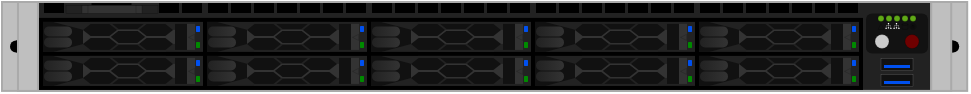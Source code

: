 <mxfile version="24.4.8" type="device">
  <diagram name="Page-1" id="KZN-zyBD-0XipZeYQRDT">
    <mxGraphModel dx="574" dy="332" grid="1" gridSize="10" guides="1" tooltips="1" connect="1" arrows="1" fold="1" page="1" pageScale="1" pageWidth="500" pageHeight="200" math="0" shadow="0">
      <root>
        <mxCell id="0" />
        <mxCell id="1" parent="0" />
        <mxCell id="31jEwdzjXjWapc_lvmB_-1" value="" style="group" vertex="1" connectable="0" parent="1">
          <mxGeometry x="9" y="78" width="482.6" height="44.45" as="geometry" />
        </mxCell>
        <mxCell id="9eh16xiQdjSHdPkHuFP6-378" value="" style="rounded=0;whiteSpace=wrap;html=1;strokeColor=#aaaaaa;fillColor=#bfbfbf;strokeWidth=1;container=0;part=1;movable=1;resizable=1;rotatable=1;deletable=1;editable=1;locked=0;connectable=1;" parent="31jEwdzjXjWapc_lvmB_-1" vertex="1">
          <mxGeometry width="482.6" height="44.45" as="geometry" />
        </mxCell>
        <mxCell id="9eh16xiQdjSHdPkHuFP6-379" value="" style="rounded=0;whiteSpace=wrap;html=1;strokeColor=#aaaaaa;fillColor=#222222;strokeWidth=1;movable=1;resizable=1;rotatable=1;deletable=1;editable=1;locked=0;connectable=1;container=0;" parent="31jEwdzjXjWapc_lvmB_-1" vertex="1">
          <mxGeometry x="18" width="446.6" height="44.45" as="geometry" />
        </mxCell>
        <mxCell id="jP2WbbBxQBNUkDRbYnSl-231" value="" style="rounded=0;whiteSpace=wrap;html=1;fillColor=#000000;fontColor=#ffffff;strokeColor=none;container=0;" parent="31jEwdzjXjWapc_lvmB_-1" vertex="1">
          <mxGeometry x="7" y="19.225" width="4" height="6" as="geometry" />
        </mxCell>
        <mxCell id="jP2WbbBxQBNUkDRbYnSl-232" value="" style="ellipse;whiteSpace=wrap;html=1;aspect=fixed;strokeColor=none;fillColor=#000000;container=0;" parent="31jEwdzjXjWapc_lvmB_-1" vertex="1">
          <mxGeometry x="8" y="19.225" width="6" height="6" as="geometry" />
        </mxCell>
        <mxCell id="jP2WbbBxQBNUkDRbYnSl-233" value="" style="ellipse;whiteSpace=wrap;html=1;aspect=fixed;strokeColor=none;fillColor=#000000;container=0;" parent="31jEwdzjXjWapc_lvmB_-1" vertex="1">
          <mxGeometry x="4" y="19.225" width="6" height="6" as="geometry" />
        </mxCell>
        <mxCell id="wEfOMtyTKLQo5fzBktWI-2" value="" style="rounded=0;whiteSpace=wrap;html=1;fillColor=#000000;fontColor=#ffffff;strokeColor=none;container=0;" parent="31jEwdzjXjWapc_lvmB_-1" vertex="1">
          <mxGeometry x="471.596" y="19.225" width="4" height="6" as="geometry" />
        </mxCell>
        <mxCell id="wEfOMtyTKLQo5fzBktWI-3" value="" style="ellipse;whiteSpace=wrap;html=1;aspect=fixed;strokeColor=none;fillColor=#000000;container=0;" parent="31jEwdzjXjWapc_lvmB_-1" vertex="1">
          <mxGeometry x="472.596" y="19.225" width="6" height="6" as="geometry" />
        </mxCell>
        <mxCell id="wEfOMtyTKLQo5fzBktWI-4" value="" style="ellipse;whiteSpace=wrap;html=1;aspect=fixed;strokeColor=none;fillColor=#000000;container=0;" parent="31jEwdzjXjWapc_lvmB_-1" vertex="1">
          <mxGeometry x="468.596" y="19.225" width="6" height="6" as="geometry" />
        </mxCell>
        <mxCell id="jP2WbbBxQBNUkDRbYnSl-206" value="" style="rounded=0;whiteSpace=wrap;html=1;strokeColor=#aaaaaa;fillColor=#bfbfbf;strokeWidth=1;movable=1;resizable=1;rotatable=1;deletable=1;editable=1;locked=0;connectable=1;container=0;" parent="31jEwdzjXjWapc_lvmB_-1" vertex="1">
          <mxGeometry x="7.996" width="10" height="44.45" as="geometry" />
        </mxCell>
        <mxCell id="wEfOMtyTKLQo5fzBktWI-5" value="" style="rounded=0;whiteSpace=wrap;html=1;strokeColor=#aaaaaa;fillColor=#bfbfbf;strokeWidth=1;movable=1;resizable=1;rotatable=1;deletable=1;editable=1;locked=0;connectable=1;container=0;" parent="31jEwdzjXjWapc_lvmB_-1" vertex="1">
          <mxGeometry x="464.6" width="10" height="44.45" as="geometry" />
        </mxCell>
        <mxCell id="s0dWRtyi07ZF37cMcm2--266" value="" style="rounded=0;whiteSpace=wrap;html=1;strokeColor=none;fillColor=#000000;strokeWidth=1;movable=1;resizable=1;rotatable=1;deletable=1;editable=1;locked=0;connectable=1;container=0;" parent="31jEwdzjXjWapc_lvmB_-1" vertex="1">
          <mxGeometry x="349" y="0.5" width="10" height="5" as="geometry" />
        </mxCell>
        <mxCell id="s0dWRtyi07ZF37cMcm2--267" value="" style="rounded=0;whiteSpace=wrap;html=1;strokeColor=none;fillColor=#000000;strokeWidth=1;movable=1;resizable=1;rotatable=1;deletable=1;editable=1;locked=0;connectable=1;container=0;" parent="31jEwdzjXjWapc_lvmB_-1" vertex="1">
          <mxGeometry x="360.5" y="0.5" width="10" height="5" as="geometry" />
        </mxCell>
        <mxCell id="s0dWRtyi07ZF37cMcm2--268" value="" style="rounded=0;whiteSpace=wrap;html=1;strokeColor=none;fillColor=#000000;strokeWidth=1;movable=1;resizable=1;rotatable=1;deletable=1;editable=1;locked=0;connectable=1;container=0;" parent="31jEwdzjXjWapc_lvmB_-1" vertex="1">
          <mxGeometry x="372" y="0.5" width="10" height="5" as="geometry" />
        </mxCell>
        <mxCell id="s0dWRtyi07ZF37cMcm2--269" value="" style="rounded=0;whiteSpace=wrap;html=1;strokeColor=none;fillColor=#000000;strokeWidth=1;movable=1;resizable=1;rotatable=1;deletable=1;editable=1;locked=0;connectable=1;container=0;" parent="31jEwdzjXjWapc_lvmB_-1" vertex="1">
          <mxGeometry x="383.5" y="0.5" width="10" height="5" as="geometry" />
        </mxCell>
        <mxCell id="s0dWRtyi07ZF37cMcm2--270" value="" style="rounded=0;whiteSpace=wrap;html=1;strokeColor=none;fillColor=#000000;strokeWidth=1;movable=1;resizable=1;rotatable=1;deletable=1;editable=1;locked=0;connectable=1;container=0;" parent="31jEwdzjXjWapc_lvmB_-1" vertex="1">
          <mxGeometry x="395" y="0.5" width="10" height="5" as="geometry" />
        </mxCell>
        <mxCell id="s0dWRtyi07ZF37cMcm2--271" value="" style="rounded=0;whiteSpace=wrap;html=1;strokeColor=none;fillColor=#000000;strokeWidth=1;movable=1;resizable=1;rotatable=1;deletable=1;editable=1;locked=0;connectable=1;container=0;" parent="31jEwdzjXjWapc_lvmB_-1" vertex="1">
          <mxGeometry x="406.5" y="0.5" width="10" height="5" as="geometry" />
        </mxCell>
        <mxCell id="s0dWRtyi07ZF37cMcm2--273" value="" style="rounded=0;whiteSpace=wrap;html=1;strokeColor=none;fillColor=#000000;strokeWidth=1;movable=1;resizable=1;rotatable=1;deletable=1;editable=1;locked=0;connectable=1;container=0;" parent="31jEwdzjXjWapc_lvmB_-1" vertex="1">
          <mxGeometry x="418" y="0.5" width="10" height="5" as="geometry" />
        </mxCell>
        <mxCell id="s0dWRtyi07ZF37cMcm2--274" value="" style="rounded=0;whiteSpace=wrap;html=1;strokeColor=none;fillColor=#000000;strokeWidth=1;movable=1;resizable=1;rotatable=1;deletable=1;editable=1;locked=0;connectable=1;container=0;" parent="31jEwdzjXjWapc_lvmB_-1" vertex="1">
          <mxGeometry x="267" y="0.5" width="10" height="5" as="geometry" />
        </mxCell>
        <mxCell id="s0dWRtyi07ZF37cMcm2--275" value="" style="rounded=0;whiteSpace=wrap;html=1;strokeColor=none;fillColor=#000000;strokeWidth=1;movable=1;resizable=1;rotatable=1;deletable=1;editable=1;locked=0;connectable=1;container=0;" parent="31jEwdzjXjWapc_lvmB_-1" vertex="1">
          <mxGeometry x="278.5" y="0.5" width="10" height="5" as="geometry" />
        </mxCell>
        <mxCell id="s0dWRtyi07ZF37cMcm2--276" value="" style="rounded=0;whiteSpace=wrap;html=1;strokeColor=none;fillColor=#000000;strokeWidth=1;movable=1;resizable=1;rotatable=1;deletable=1;editable=1;locked=0;connectable=1;container=0;" parent="31jEwdzjXjWapc_lvmB_-1" vertex="1">
          <mxGeometry x="290" y="0.5" width="10" height="5" as="geometry" />
        </mxCell>
        <mxCell id="s0dWRtyi07ZF37cMcm2--277" value="" style="rounded=0;whiteSpace=wrap;html=1;strokeColor=none;fillColor=#000000;strokeWidth=1;movable=1;resizable=1;rotatable=1;deletable=1;editable=1;locked=0;connectable=1;container=0;" parent="31jEwdzjXjWapc_lvmB_-1" vertex="1">
          <mxGeometry x="301.5" y="0.5" width="10" height="5" as="geometry" />
        </mxCell>
        <mxCell id="s0dWRtyi07ZF37cMcm2--278" value="" style="rounded=0;whiteSpace=wrap;html=1;strokeColor=none;fillColor=#000000;strokeWidth=1;movable=1;resizable=1;rotatable=1;deletable=1;editable=1;locked=0;connectable=1;container=0;" parent="31jEwdzjXjWapc_lvmB_-1" vertex="1">
          <mxGeometry x="313" y="0.5" width="10" height="5" as="geometry" />
        </mxCell>
        <mxCell id="s0dWRtyi07ZF37cMcm2--279" value="" style="rounded=0;whiteSpace=wrap;html=1;strokeColor=none;fillColor=#000000;strokeWidth=1;movable=1;resizable=1;rotatable=1;deletable=1;editable=1;locked=0;connectable=1;container=0;" parent="31jEwdzjXjWapc_lvmB_-1" vertex="1">
          <mxGeometry x="324.5" y="0.5" width="10" height="5" as="geometry" />
        </mxCell>
        <mxCell id="s0dWRtyi07ZF37cMcm2--280" value="" style="rounded=0;whiteSpace=wrap;html=1;strokeColor=none;fillColor=#000000;strokeWidth=1;movable=1;resizable=1;rotatable=1;deletable=1;editable=1;locked=0;connectable=1;container=0;" parent="31jEwdzjXjWapc_lvmB_-1" vertex="1">
          <mxGeometry x="336" y="0.5" width="10" height="5" as="geometry" />
        </mxCell>
        <mxCell id="s0dWRtyi07ZF37cMcm2--281" value="" style="rounded=0;whiteSpace=wrap;html=1;strokeColor=none;fillColor=#000000;strokeWidth=1;movable=1;resizable=1;rotatable=1;deletable=1;editable=1;locked=0;connectable=1;container=0;" parent="31jEwdzjXjWapc_lvmB_-1" vertex="1">
          <mxGeometry x="185" y="0.5" width="10" height="5" as="geometry" />
        </mxCell>
        <mxCell id="s0dWRtyi07ZF37cMcm2--282" value="" style="rounded=0;whiteSpace=wrap;html=1;strokeColor=none;fillColor=#000000;strokeWidth=1;movable=1;resizable=1;rotatable=1;deletable=1;editable=1;locked=0;connectable=1;container=0;" parent="31jEwdzjXjWapc_lvmB_-1" vertex="1">
          <mxGeometry x="196.5" y="0.5" width="10" height="5" as="geometry" />
        </mxCell>
        <mxCell id="s0dWRtyi07ZF37cMcm2--283" value="" style="rounded=0;whiteSpace=wrap;html=1;strokeColor=none;fillColor=#000000;strokeWidth=1;movable=1;resizable=1;rotatable=1;deletable=1;editable=1;locked=0;connectable=1;container=0;" parent="31jEwdzjXjWapc_lvmB_-1" vertex="1">
          <mxGeometry x="208" y="0.5" width="10" height="5" as="geometry" />
        </mxCell>
        <mxCell id="s0dWRtyi07ZF37cMcm2--284" value="" style="rounded=0;whiteSpace=wrap;html=1;strokeColor=none;fillColor=#000000;strokeWidth=1;movable=1;resizable=1;rotatable=1;deletable=1;editable=1;locked=0;connectable=1;container=0;" parent="31jEwdzjXjWapc_lvmB_-1" vertex="1">
          <mxGeometry x="219.5" y="0.5" width="10" height="5" as="geometry" />
        </mxCell>
        <mxCell id="s0dWRtyi07ZF37cMcm2--285" value="" style="rounded=0;whiteSpace=wrap;html=1;strokeColor=none;fillColor=#000000;strokeWidth=1;movable=1;resizable=1;rotatable=1;deletable=1;editable=1;locked=0;connectable=1;container=0;" parent="31jEwdzjXjWapc_lvmB_-1" vertex="1">
          <mxGeometry x="231" y="0.5" width="10" height="5" as="geometry" />
        </mxCell>
        <mxCell id="s0dWRtyi07ZF37cMcm2--286" value="" style="rounded=0;whiteSpace=wrap;html=1;strokeColor=none;fillColor=#000000;strokeWidth=1;movable=1;resizable=1;rotatable=1;deletable=1;editable=1;locked=0;connectable=1;container=0;" parent="31jEwdzjXjWapc_lvmB_-1" vertex="1">
          <mxGeometry x="242.5" y="0.5" width="10" height="5" as="geometry" />
        </mxCell>
        <mxCell id="s0dWRtyi07ZF37cMcm2--287" value="" style="rounded=0;whiteSpace=wrap;html=1;strokeColor=none;fillColor=#000000;strokeWidth=1;movable=1;resizable=1;rotatable=1;deletable=1;editable=1;locked=0;connectable=1;container=0;" parent="31jEwdzjXjWapc_lvmB_-1" vertex="1">
          <mxGeometry x="254" y="0.5" width="10" height="5" as="geometry" />
        </mxCell>
        <mxCell id="s0dWRtyi07ZF37cMcm2--288" value="" style="rounded=0;whiteSpace=wrap;html=1;strokeColor=none;fillColor=#000000;strokeWidth=1;movable=1;resizable=1;rotatable=1;deletable=1;editable=1;locked=0;connectable=1;container=0;" parent="31jEwdzjXjWapc_lvmB_-1" vertex="1">
          <mxGeometry x="103" y="0.5" width="10" height="5" as="geometry" />
        </mxCell>
        <mxCell id="s0dWRtyi07ZF37cMcm2--289" value="" style="rounded=0;whiteSpace=wrap;html=1;strokeColor=none;fillColor=#000000;strokeWidth=1;movable=1;resizable=1;rotatable=1;deletable=1;editable=1;locked=0;connectable=1;container=0;" parent="31jEwdzjXjWapc_lvmB_-1" vertex="1">
          <mxGeometry x="114.5" y="0.5" width="10" height="5" as="geometry" />
        </mxCell>
        <mxCell id="s0dWRtyi07ZF37cMcm2--290" value="" style="rounded=0;whiteSpace=wrap;html=1;strokeColor=none;fillColor=#000000;strokeWidth=1;movable=1;resizable=1;rotatable=1;deletable=1;editable=1;locked=0;connectable=1;container=0;" parent="31jEwdzjXjWapc_lvmB_-1" vertex="1">
          <mxGeometry x="126" y="0.5" width="10" height="5" as="geometry" />
        </mxCell>
        <mxCell id="s0dWRtyi07ZF37cMcm2--291" value="" style="rounded=0;whiteSpace=wrap;html=1;strokeColor=none;fillColor=#000000;strokeWidth=1;movable=1;resizable=1;rotatable=1;deletable=1;editable=1;locked=0;connectable=1;container=0;" parent="31jEwdzjXjWapc_lvmB_-1" vertex="1">
          <mxGeometry x="137.5" y="0.5" width="10" height="5" as="geometry" />
        </mxCell>
        <mxCell id="s0dWRtyi07ZF37cMcm2--292" value="" style="rounded=0;whiteSpace=wrap;html=1;strokeColor=none;fillColor=#000000;strokeWidth=1;movable=1;resizable=1;rotatable=1;deletable=1;editable=1;locked=0;connectable=1;container=0;" parent="31jEwdzjXjWapc_lvmB_-1" vertex="1">
          <mxGeometry x="149" y="0.5" width="10" height="5" as="geometry" />
        </mxCell>
        <mxCell id="s0dWRtyi07ZF37cMcm2--293" value="" style="rounded=0;whiteSpace=wrap;html=1;strokeColor=none;fillColor=#000000;strokeWidth=1;movable=1;resizable=1;rotatable=1;deletable=1;editable=1;locked=0;connectable=1;container=0;" parent="31jEwdzjXjWapc_lvmB_-1" vertex="1">
          <mxGeometry x="160.5" y="0.5" width="10" height="5" as="geometry" />
        </mxCell>
        <mxCell id="s0dWRtyi07ZF37cMcm2--294" value="" style="rounded=0;whiteSpace=wrap;html=1;strokeColor=none;fillColor=#000000;strokeWidth=1;movable=1;resizable=1;rotatable=1;deletable=1;editable=1;locked=0;connectable=1;container=0;" parent="31jEwdzjXjWapc_lvmB_-1" vertex="1">
          <mxGeometry x="172" y="0.5" width="10" height="5" as="geometry" />
        </mxCell>
        <mxCell id="s0dWRtyi07ZF37cMcm2--295" value="" style="rounded=0;whiteSpace=wrap;html=1;strokeColor=none;fillColor=#000000;strokeWidth=1;movable=1;resizable=1;rotatable=1;deletable=1;editable=1;locked=0;connectable=1;container=0;" parent="31jEwdzjXjWapc_lvmB_-1" vertex="1">
          <mxGeometry x="21" y="0.5" width="10" height="5" as="geometry" />
        </mxCell>
        <mxCell id="s0dWRtyi07ZF37cMcm2--300" value="" style="rounded=0;whiteSpace=wrap;html=1;strokeColor=none;fillColor=#000000;strokeWidth=1;movable=1;resizable=1;rotatable=1;deletable=1;editable=1;locked=0;connectable=1;container=0;" parent="31jEwdzjXjWapc_lvmB_-1" vertex="1">
          <mxGeometry x="78.5" y="0.5" width="10" height="5" as="geometry" />
        </mxCell>
        <mxCell id="s0dWRtyi07ZF37cMcm2--301" value="" style="rounded=0;whiteSpace=wrap;html=1;strokeColor=none;fillColor=#000000;strokeWidth=1;movable=1;resizable=1;rotatable=1;deletable=1;editable=1;locked=0;connectable=1;container=0;" parent="31jEwdzjXjWapc_lvmB_-1" vertex="1">
          <mxGeometry x="90" y="0.5" width="10" height="5" as="geometry" />
        </mxCell>
        <mxCell id="s0dWRtyi07ZF37cMcm2--303" value="" style="rounded=0;whiteSpace=wrap;html=1;strokeColor=none;fillColor=#000000;strokeWidth=1;movable=1;resizable=1;rotatable=1;deletable=1;editable=1;locked=0;connectable=1;container=0;" parent="31jEwdzjXjWapc_lvmB_-1" vertex="1">
          <mxGeometry x="44.75" y="0.5" width="20" height="5" as="geometry" />
        </mxCell>
        <mxCell id="s0dWRtyi07ZF37cMcm2--302" value="" style="rounded=0;whiteSpace=wrap;html=1;strokeColor=#000000;fillColor=#222222;strokeWidth=0.1;movable=1;resizable=1;rotatable=1;deletable=1;editable=1;locked=0;connectable=1;container=0;" parent="31jEwdzjXjWapc_lvmB_-1" vertex="1">
          <mxGeometry x="31.75" y="1.5" width="46" height="4" as="geometry" />
        </mxCell>
        <mxCell id="s0dWRtyi07ZF37cMcm2--304" value="" style="rounded=0;whiteSpace=wrap;html=1;strokeColor=#000000;fillColor=#333333;strokeWidth=0.1;movable=1;resizable=1;rotatable=1;deletable=1;editable=1;locked=0;connectable=1;container=0;" parent="31jEwdzjXjWapc_lvmB_-1" vertex="1">
          <mxGeometry x="39.75" y="1.5" width="30" height="4" as="geometry" />
        </mxCell>
        <mxCell id="s0dWRtyi07ZF37cMcm2--305" value="" style="rounded=1;whiteSpace=wrap;html=1;strokeColor=none;fillColor=#121212;strokeWidth=0.1;movable=1;resizable=1;rotatable=1;deletable=1;editable=1;locked=0;connectable=1;container=0;" parent="31jEwdzjXjWapc_lvmB_-1" vertex="1">
          <mxGeometry x="431.75" y="5.5" width="31" height="20" as="geometry" />
        </mxCell>
        <mxCell id="s0dWRtyi07ZF37cMcm2--316" value="" style="ellipse;whiteSpace=wrap;html=1;strokeColor=#000000;fillColor=#60a917;fontColor=#ffffff;movable=1;resizable=1;rotatable=1;deletable=1;editable=1;locked=0;connectable=1;container=0;strokeWidth=0.1;" parent="31jEwdzjXjWapc_lvmB_-1" vertex="1">
          <mxGeometry x="437.75" y="6.5" width="3" height="3" as="geometry" />
        </mxCell>
        <mxCell id="s0dWRtyi07ZF37cMcm2--322" value="" style="ellipse;whiteSpace=wrap;html=1;strokeColor=#000000;fillColor=#6F0000;fontColor=#ffffff;movable=1;resizable=1;rotatable=1;deletable=1;editable=1;locked=0;connectable=1;container=0;strokeWidth=0.1;" parent="31jEwdzjXjWapc_lvmB_-1" vertex="1">
          <mxGeometry x="451.25" y="16.0" width="7" height="7" as="geometry" />
        </mxCell>
        <mxCell id="s0dWRtyi07ZF37cMcm2--323" value="" style="ellipse;whiteSpace=wrap;html=1;strokeColor=#000000;fillColor=#CCCCCC;fontColor=#ffffff;movable=1;resizable=1;rotatable=1;deletable=1;editable=1;locked=0;connectable=1;container=0;strokeWidth=0.1;" parent="31jEwdzjXjWapc_lvmB_-1" vertex="1">
          <mxGeometry x="436.25" y="16.0" width="7" height="7" as="geometry" />
        </mxCell>
        <mxCell id="s0dWRtyi07ZF37cMcm2--326" value="" style="strokeWidth=0.1;html=1;shape=mxgraph.flowchart.database;whiteSpace=wrap;strokeColor=default;fillColor=none;movable=1;resizable=1;rotatable=1;deletable=1;editable=1;locked=0;connectable=1;container=0;" parent="31jEwdzjXjWapc_lvmB_-1" vertex="1">
          <mxGeometry x="449.75" y="10.5" width="3" height="3" as="geometry" />
        </mxCell>
        <mxCell id="s0dWRtyi07ZF37cMcm2--327" value="" style="sketch=0;pointerEvents=1;shadow=0;dashed=0;html=1;strokeColor=none;fillColor=#FFFFFF;labelPosition=center;verticalLabelPosition=bottom;verticalAlign=top;align=center;outlineConnect=0;shape=mxgraph.vvd.infrastructure;movable=1;resizable=1;rotatable=1;deletable=1;editable=1;locked=0;connectable=1;container=0;" parent="31jEwdzjXjWapc_lvmB_-1" vertex="1">
          <mxGeometry x="441.75" y="10.5" width="3" height="3" as="geometry" />
        </mxCell>
        <mxCell id="s0dWRtyi07ZF37cMcm2--330" value="" style="triangle;whiteSpace=wrap;html=1;rotation=-90;fillColor=none;strokeWidth=0.1;movable=1;resizable=1;rotatable=1;deletable=1;editable=1;locked=0;connectable=1;container=0;" parent="31jEwdzjXjWapc_lvmB_-1" vertex="1">
          <mxGeometry x="437.75" y="10.5" width="3" height="3" as="geometry" />
        </mxCell>
        <mxCell id="s0dWRtyi07ZF37cMcm2--331" value="" style="sketch=0;html=1;strokeColor=default;shadow=0;fillColor=none;verticalAlign=top;labelPosition=center;verticalLabelPosition=bottom;shape=mxgraph.gcp2.a7_power;gradientColor=none;strokeWidth=0.1;movable=1;resizable=1;rotatable=1;deletable=1;editable=1;locked=0;connectable=1;container=0;" parent="31jEwdzjXjWapc_lvmB_-1" vertex="1">
          <mxGeometry x="453.75" y="10.5" width="3" height="3" as="geometry" />
        </mxCell>
        <mxCell id="s0dWRtyi07ZF37cMcm2--332" value="" style="ellipse;whiteSpace=wrap;html=1;strokeColor=#000000;fillColor=#60a917;fontColor=#ffffff;movable=1;resizable=1;rotatable=1;deletable=1;editable=1;locked=0;connectable=1;container=0;strokeWidth=0.1;" parent="31jEwdzjXjWapc_lvmB_-1" vertex="1">
          <mxGeometry x="441.75" y="6.5" width="3" height="3" as="geometry" />
        </mxCell>
        <mxCell id="s0dWRtyi07ZF37cMcm2--333" value="" style="ellipse;whiteSpace=wrap;html=1;strokeColor=#000000;fillColor=#60a917;fontColor=#ffffff;movable=1;resizable=1;rotatable=1;deletable=1;editable=1;locked=0;connectable=1;container=0;strokeWidth=0.1;" parent="31jEwdzjXjWapc_lvmB_-1" vertex="1">
          <mxGeometry x="445.75" y="6.5" width="3" height="3" as="geometry" />
        </mxCell>
        <mxCell id="s0dWRtyi07ZF37cMcm2--334" value="" style="ellipse;whiteSpace=wrap;html=1;strokeColor=#000000;fillColor=#60a917;fontColor=#ffffff;movable=1;resizable=1;rotatable=1;deletable=1;editable=1;locked=0;connectable=1;container=0;strokeWidth=0.1;" parent="31jEwdzjXjWapc_lvmB_-1" vertex="1">
          <mxGeometry x="449.75" y="6.5" width="3" height="3" as="geometry" />
        </mxCell>
        <mxCell id="s0dWRtyi07ZF37cMcm2--335" value="" style="ellipse;whiteSpace=wrap;html=1;strokeColor=#000000;fillColor=#60a917;fontColor=#ffffff;movable=1;resizable=1;rotatable=1;deletable=1;editable=1;locked=0;connectable=1;container=0;strokeWidth=0.1;" parent="31jEwdzjXjWapc_lvmB_-1" vertex="1">
          <mxGeometry x="453.75" y="6.5" width="3" height="3" as="geometry" />
        </mxCell>
        <mxCell id="s0dWRtyi07ZF37cMcm2--336" value="" style="sketch=0;pointerEvents=1;shadow=0;dashed=0;html=1;strokeColor=none;fillColor=#FFFFFF;labelPosition=center;verticalLabelPosition=bottom;verticalAlign=top;align=center;outlineConnect=0;shape=mxgraph.vvd.infrastructure;movable=1;resizable=1;rotatable=1;deletable=1;editable=1;locked=0;connectable=1;container=0;" parent="31jEwdzjXjWapc_lvmB_-1" vertex="1">
          <mxGeometry x="445.75" y="10.5" width="3" height="3" as="geometry" />
        </mxCell>
        <mxCell id="s0dWRtyi07ZF37cMcm2--337" value="" style="rounded=0;whiteSpace=wrap;html=1;strokeColor=#000000;fillColor=#333333;strokeWidth=0.1;movable=1;resizable=1;rotatable=1;deletable=1;editable=1;locked=0;connectable=1;container=0;" parent="31jEwdzjXjWapc_lvmB_-1" vertex="1">
          <mxGeometry x="42.75" y="1.5" width="24" height="4" as="geometry" />
        </mxCell>
        <mxCell id="s0dWRtyi07ZF37cMcm2--64" value="" style="rounded=0;whiteSpace=wrap;html=1;strokeColor=none;fillColor=#000000;strokeWidth=1;movable=1;resizable=1;rotatable=1;deletable=1;editable=1;locked=0;connectable=1;container=0;" parent="31jEwdzjXjWapc_lvmB_-1" vertex="1">
          <mxGeometry x="18.5" y="7.95" width="412" height="36" as="geometry" />
        </mxCell>
        <mxCell id="s0dWRtyi07ZF37cMcm2--1" value="" style="rounded=0;whiteSpace=wrap;html=1;strokeColor=none;fillColor=#222222;strokeWidth=1;movable=1;resizable=1;rotatable=1;deletable=1;editable=1;locked=0;connectable=1;container=0;" parent="31jEwdzjXjWapc_lvmB_-1" vertex="1">
          <mxGeometry x="20.5" y="9.95" width="80" height="15" as="geometry" />
        </mxCell>
        <mxCell id="s0dWRtyi07ZF37cMcm2--23" value="" style="whiteSpace=wrap;html=1;rounded=0;strokeWidth=1;align=center;verticalAlign=middle;fontFamily=Helvetica;fontSize=12;fontColor=default;resizable=1;fillColor=#333333;strokeColor=none;container=0;" parent="31jEwdzjXjWapc_lvmB_-1" vertex="1">
          <mxGeometry x="21.5" y="13.95" width="66" height="7" as="geometry" />
        </mxCell>
        <mxCell id="s0dWRtyi07ZF37cMcm2--12" value="" style="shape=hexagon;perimeter=hexagonPerimeter2;whiteSpace=wrap;html=1;fixedSize=1;rounded=0;strokeWidth=1;align=center;verticalAlign=middle;fontFamily=Helvetica;fontSize=12;fontColor=default;resizable=1;fillColor=#111111;strokeColor=none;size=3.802;container=0;" parent="31jEwdzjXjWapc_lvmB_-1" vertex="1">
          <mxGeometry x="40.5" y="10.95" width="17" height="6" as="geometry" />
        </mxCell>
        <mxCell id="s0dWRtyi07ZF37cMcm2--7" value="" style="whiteSpace=wrap;html=1;rounded=0;strokeWidth=1;align=center;verticalAlign=middle;fontFamily=Helvetica;fontSize=12;fontColor=default;resizable=1;fillColor=#111111;strokeColor=none;container=0;" parent="31jEwdzjXjWapc_lvmB_-1" vertex="1">
          <mxGeometry x="20.5" y="9.95" width="5" height="15" as="geometry" />
        </mxCell>
        <mxCell id="s0dWRtyi07ZF37cMcm2--8" value="" style="shape=trapezoid;perimeter=trapezoidPerimeter;whiteSpace=wrap;html=1;fixedSize=1;rounded=0;strokeWidth=1;align=center;verticalAlign=middle;fontFamily=Helvetica;fontSize=12;fontColor=default;resizable=1;fillColor=#111111;strokeColor=none;rotation=90;size=3.977;container=0;" parent="31jEwdzjXjWapc_lvmB_-1" vertex="1">
          <mxGeometry x="25.5" y="9.95" width="15" height="15" as="geometry" />
        </mxCell>
        <mxCell id="s0dWRtyi07ZF37cMcm2--21" value="" style="whiteSpace=wrap;html=1;rounded=0;strokeWidth=1;align=center;verticalAlign=middle;fontFamily=Helvetica;fontSize=12;fontColor=default;resizable=1;fillColor=#111111;strokeColor=none;container=0;" parent="31jEwdzjXjWapc_lvmB_-1" vertex="1">
          <mxGeometry x="86.5" y="10.95" width="6" height="13" as="geometry" />
        </mxCell>
        <mxCell id="s0dWRtyi07ZF37cMcm2--22" value="" style="whiteSpace=wrap;html=1;rounded=0;strokeWidth=1;align=center;verticalAlign=middle;fontFamily=Helvetica;fontSize=12;fontColor=default;resizable=1;fillColor=#333333;strokeColor=none;container=0;" parent="31jEwdzjXjWapc_lvmB_-1" vertex="1">
          <mxGeometry x="92.5" y="10.95" width="4" height="13" as="geometry" />
        </mxCell>
        <mxCell id="s0dWRtyi07ZF37cMcm2--10" value="" style="rounded=1;whiteSpace=wrap;html=1;strokeWidth=1;align=center;verticalAlign=middle;fontFamily=Helvetica;fontSize=12;fontColor=default;resizable=1;fillColor=#222222;strokeColor=none;arcSize=50;gradientColor=#333333;gradientDirection=east;container=0;" parent="31jEwdzjXjWapc_lvmB_-1" vertex="1">
          <mxGeometry x="21" y="12.2" width="14" height="5" as="geometry" />
        </mxCell>
        <mxCell id="s0dWRtyi07ZF37cMcm2--11" value="" style="rounded=1;whiteSpace=wrap;html=1;strokeWidth=1;align=center;verticalAlign=middle;fontFamily=Helvetica;fontSize=12;fontColor=default;resizable=1;fillColor=#222222;strokeColor=none;arcSize=50;gradientColor=#333333;gradientDirection=east;container=0;" parent="31jEwdzjXjWapc_lvmB_-1" vertex="1">
          <mxGeometry x="21" y="17.7" width="14" height="5" as="geometry" />
        </mxCell>
        <mxCell id="s0dWRtyi07ZF37cMcm2--25" value="" style="triangle;whiteSpace=wrap;html=1;strokeColor=#111111;rounded=0;strokeWidth=0.1;align=center;verticalAlign=middle;fontFamily=Helvetica;fontSize=12;fontColor=default;resizable=1;fillColor=#333333;rotation=-180;container=0;" parent="31jEwdzjXjWapc_lvmB_-1" vertex="1">
          <mxGeometry x="93" y="15.95" width="3" height="3" as="geometry" />
        </mxCell>
        <mxCell id="s0dWRtyi07ZF37cMcm2--27" value="" style="shape=hexagon;perimeter=hexagonPerimeter2;whiteSpace=wrap;html=1;fixedSize=1;rounded=0;strokeWidth=1;align=center;verticalAlign=middle;fontFamily=Helvetica;fontSize=12;fontColor=default;resizable=1;fillColor=#111111;strokeColor=none;size=3.802;container=0;" parent="31jEwdzjXjWapc_lvmB_-1" vertex="1">
          <mxGeometry x="40.5" y="17.95" width="17" height="6" as="geometry" />
        </mxCell>
        <mxCell id="s0dWRtyi07ZF37cMcm2--28" value="" style="shape=hexagon;perimeter=hexagonPerimeter2;whiteSpace=wrap;html=1;fixedSize=1;rounded=0;strokeWidth=1;align=center;verticalAlign=middle;fontFamily=Helvetica;fontSize=12;fontColor=default;resizable=1;fillColor=#111111;strokeColor=none;size=3.802;container=0;" parent="31jEwdzjXjWapc_lvmB_-1" vertex="1">
          <mxGeometry x="54.5" y="14.45" width="17" height="6" as="geometry" />
        </mxCell>
        <mxCell id="s0dWRtyi07ZF37cMcm2--29" value="" style="shape=hexagon;perimeter=hexagonPerimeter2;whiteSpace=wrap;html=1;fixedSize=1;rounded=0;strokeWidth=1;align=center;verticalAlign=middle;fontFamily=Helvetica;fontSize=12;fontColor=default;resizable=1;fillColor=#111111;strokeColor=none;size=3.802;container=0;" parent="31jEwdzjXjWapc_lvmB_-1" vertex="1">
          <mxGeometry x="68.5" y="17.95" width="17" height="6" as="geometry" />
        </mxCell>
        <mxCell id="s0dWRtyi07ZF37cMcm2--30" value="" style="shape=hexagon;perimeter=hexagonPerimeter2;whiteSpace=wrap;html=1;fixedSize=1;rounded=0;strokeWidth=1;align=center;verticalAlign=middle;fontFamily=Helvetica;fontSize=12;fontColor=default;resizable=1;fillColor=#111111;strokeColor=none;size=3.802;container=0;" parent="31jEwdzjXjWapc_lvmB_-1" vertex="1">
          <mxGeometry x="68.5" y="10.95" width="17" height="6" as="geometry" />
        </mxCell>
        <mxCell id="s0dWRtyi07ZF37cMcm2--33" value="" style="shape=trapezoid;perimeter=trapezoidPerimeter;whiteSpace=wrap;html=1;fixedSize=1;rounded=0;strokeWidth=1;align=center;verticalAlign=middle;fontFamily=Helvetica;fontSize=12;fontColor=default;resizable=1;fillColor=#111111;strokeColor=none;size=3.8;container=0;" parent="31jEwdzjXjWapc_lvmB_-1" vertex="1">
          <mxGeometry x="54.5" y="14.45" width="17" height="3" as="geometry" />
        </mxCell>
        <mxCell id="s0dWRtyi07ZF37cMcm2--34" value="" style="shape=trapezoid;perimeter=trapezoidPerimeter;whiteSpace=wrap;html=1;fixedSize=1;rounded=0;strokeWidth=1;align=center;verticalAlign=middle;fontFamily=Helvetica;fontSize=12;fontColor=default;resizable=1;fillColor=#111111;strokeColor=none;size=3.8;container=0;" parent="31jEwdzjXjWapc_lvmB_-1" vertex="1">
          <mxGeometry x="54.5" y="21.45" width="17" height="3" as="geometry" />
        </mxCell>
        <mxCell id="s0dWRtyi07ZF37cMcm2--35" value="" style="shape=trapezoid;perimeter=trapezoidPerimeter;whiteSpace=wrap;html=1;fixedSize=1;rounded=0;strokeWidth=1;align=center;verticalAlign=middle;fontFamily=Helvetica;fontSize=12;fontColor=default;resizable=1;fillColor=#111111;strokeColor=none;size=3.8;flipV=1;container=0;" parent="31jEwdzjXjWapc_lvmB_-1" vertex="1">
          <mxGeometry x="54.5" y="10.45" width="17" height="3" as="geometry" />
        </mxCell>
        <mxCell id="s0dWRtyi07ZF37cMcm2--37" value="" style="whiteSpace=wrap;html=1;rounded=0;strokeWidth=1;align=center;verticalAlign=middle;fontFamily=Helvetica;fontSize=12;fontColor=default;resizable=1;fillColor=#222222;strokeColor=none;container=0;" parent="31jEwdzjXjWapc_lvmB_-1" vertex="1">
          <mxGeometry x="44" y="23.95" width="38" height="1" as="geometry" />
        </mxCell>
        <mxCell id="s0dWRtyi07ZF37cMcm2--38" value="" style="whiteSpace=wrap;html=1;rounded=0;strokeWidth=1;align=center;verticalAlign=middle;fontFamily=Helvetica;fontSize=12;fontColor=default;resizable=1;fillColor=#222222;strokeColor=none;container=0;" parent="31jEwdzjXjWapc_lvmB_-1" vertex="1">
          <mxGeometry x="44" y="9.95" width="38" height="1" as="geometry" />
        </mxCell>
        <mxCell id="s0dWRtyi07ZF37cMcm2--39" value="" style="rounded=1;whiteSpace=wrap;html=1;strokeColor=none;fillColor=#008a00;fontColor=#ffffff;container=0;" parent="31jEwdzjXjWapc_lvmB_-1" vertex="1">
          <mxGeometry x="97" y="19.95" width="2" height="3" as="geometry" />
        </mxCell>
        <mxCell id="s0dWRtyi07ZF37cMcm2--40" value="" style="rounded=1;whiteSpace=wrap;html=1;strokeColor=none;fillColor=#0050ef;fontColor=#ffffff;container=0;" parent="31jEwdzjXjWapc_lvmB_-1" vertex="1">
          <mxGeometry x="97" y="11.95" width="2" height="3" as="geometry" />
        </mxCell>
        <mxCell id="s0dWRtyi07ZF37cMcm2--66" value="" style="rounded=0;whiteSpace=wrap;html=1;strokeColor=none;fillColor=#222222;strokeWidth=1;movable=1;resizable=1;rotatable=1;deletable=1;editable=1;locked=0;connectable=1;container=0;" parent="31jEwdzjXjWapc_lvmB_-1" vertex="1">
          <mxGeometry x="102.5" y="9.95" width="80" height="15" as="geometry" />
        </mxCell>
        <mxCell id="s0dWRtyi07ZF37cMcm2--67" value="" style="whiteSpace=wrap;html=1;rounded=0;strokeWidth=1;align=center;verticalAlign=middle;fontFamily=Helvetica;fontSize=12;fontColor=default;resizable=1;fillColor=#333333;strokeColor=none;container=0;" parent="31jEwdzjXjWapc_lvmB_-1" vertex="1">
          <mxGeometry x="103.5" y="13.95" width="66" height="7" as="geometry" />
        </mxCell>
        <mxCell id="s0dWRtyi07ZF37cMcm2--68" value="" style="shape=hexagon;perimeter=hexagonPerimeter2;whiteSpace=wrap;html=1;fixedSize=1;rounded=0;strokeWidth=1;align=center;verticalAlign=middle;fontFamily=Helvetica;fontSize=12;fontColor=default;resizable=1;fillColor=#111111;strokeColor=none;size=3.802;container=0;" parent="31jEwdzjXjWapc_lvmB_-1" vertex="1">
          <mxGeometry x="122.5" y="10.95" width="17" height="6" as="geometry" />
        </mxCell>
        <mxCell id="s0dWRtyi07ZF37cMcm2--69" value="" style="whiteSpace=wrap;html=1;rounded=0;strokeWidth=1;align=center;verticalAlign=middle;fontFamily=Helvetica;fontSize=12;fontColor=default;resizable=1;fillColor=#111111;strokeColor=none;container=0;" parent="31jEwdzjXjWapc_lvmB_-1" vertex="1">
          <mxGeometry x="102.5" y="9.95" width="5" height="15" as="geometry" />
        </mxCell>
        <mxCell id="s0dWRtyi07ZF37cMcm2--70" value="" style="shape=trapezoid;perimeter=trapezoidPerimeter;whiteSpace=wrap;html=1;fixedSize=1;rounded=0;strokeWidth=1;align=center;verticalAlign=middle;fontFamily=Helvetica;fontSize=12;fontColor=default;resizable=1;fillColor=#111111;strokeColor=none;rotation=90;size=3.977;container=0;" parent="31jEwdzjXjWapc_lvmB_-1" vertex="1">
          <mxGeometry x="107.5" y="9.95" width="15" height="15" as="geometry" />
        </mxCell>
        <mxCell id="s0dWRtyi07ZF37cMcm2--71" value="" style="whiteSpace=wrap;html=1;rounded=0;strokeWidth=1;align=center;verticalAlign=middle;fontFamily=Helvetica;fontSize=12;fontColor=default;resizable=1;fillColor=#111111;strokeColor=none;container=0;" parent="31jEwdzjXjWapc_lvmB_-1" vertex="1">
          <mxGeometry x="168.5" y="10.95" width="6" height="13" as="geometry" />
        </mxCell>
        <mxCell id="s0dWRtyi07ZF37cMcm2--72" value="" style="whiteSpace=wrap;html=1;rounded=0;strokeWidth=1;align=center;verticalAlign=middle;fontFamily=Helvetica;fontSize=12;fontColor=default;resizable=1;fillColor=#333333;strokeColor=none;container=0;" parent="31jEwdzjXjWapc_lvmB_-1" vertex="1">
          <mxGeometry x="174.5" y="10.95" width="4" height="13" as="geometry" />
        </mxCell>
        <mxCell id="s0dWRtyi07ZF37cMcm2--73" value="" style="rounded=1;whiteSpace=wrap;html=1;strokeWidth=1;align=center;verticalAlign=middle;fontFamily=Helvetica;fontSize=12;fontColor=default;resizable=1;fillColor=#222222;strokeColor=none;arcSize=50;gradientColor=#333333;gradientDirection=east;container=0;" parent="31jEwdzjXjWapc_lvmB_-1" vertex="1">
          <mxGeometry x="103" y="12.2" width="14" height="5" as="geometry" />
        </mxCell>
        <mxCell id="s0dWRtyi07ZF37cMcm2--74" value="" style="rounded=1;whiteSpace=wrap;html=1;strokeWidth=1;align=center;verticalAlign=middle;fontFamily=Helvetica;fontSize=12;fontColor=default;resizable=1;fillColor=#222222;strokeColor=none;arcSize=50;gradientColor=#333333;gradientDirection=east;container=0;" parent="31jEwdzjXjWapc_lvmB_-1" vertex="1">
          <mxGeometry x="103" y="17.7" width="14" height="5" as="geometry" />
        </mxCell>
        <mxCell id="s0dWRtyi07ZF37cMcm2--75" value="" style="triangle;whiteSpace=wrap;html=1;strokeColor=#111111;rounded=0;strokeWidth=0.1;align=center;verticalAlign=middle;fontFamily=Helvetica;fontSize=12;fontColor=default;resizable=1;fillColor=#333333;rotation=-180;container=0;" parent="31jEwdzjXjWapc_lvmB_-1" vertex="1">
          <mxGeometry x="175" y="15.95" width="3" height="3" as="geometry" />
        </mxCell>
        <mxCell id="s0dWRtyi07ZF37cMcm2--76" value="" style="shape=hexagon;perimeter=hexagonPerimeter2;whiteSpace=wrap;html=1;fixedSize=1;rounded=0;strokeWidth=1;align=center;verticalAlign=middle;fontFamily=Helvetica;fontSize=12;fontColor=default;resizable=1;fillColor=#111111;strokeColor=none;size=3.802;container=0;" parent="31jEwdzjXjWapc_lvmB_-1" vertex="1">
          <mxGeometry x="122.5" y="17.95" width="17" height="6" as="geometry" />
        </mxCell>
        <mxCell id="s0dWRtyi07ZF37cMcm2--77" value="" style="shape=hexagon;perimeter=hexagonPerimeter2;whiteSpace=wrap;html=1;fixedSize=1;rounded=0;strokeWidth=1;align=center;verticalAlign=middle;fontFamily=Helvetica;fontSize=12;fontColor=default;resizable=1;fillColor=#111111;strokeColor=none;size=3.802;container=0;" parent="31jEwdzjXjWapc_lvmB_-1" vertex="1">
          <mxGeometry x="136.5" y="14.45" width="17" height="6" as="geometry" />
        </mxCell>
        <mxCell id="s0dWRtyi07ZF37cMcm2--78" value="" style="shape=hexagon;perimeter=hexagonPerimeter2;whiteSpace=wrap;html=1;fixedSize=1;rounded=0;strokeWidth=1;align=center;verticalAlign=middle;fontFamily=Helvetica;fontSize=12;fontColor=default;resizable=1;fillColor=#111111;strokeColor=none;size=3.802;container=0;" parent="31jEwdzjXjWapc_lvmB_-1" vertex="1">
          <mxGeometry x="150.5" y="17.95" width="17" height="6" as="geometry" />
        </mxCell>
        <mxCell id="s0dWRtyi07ZF37cMcm2--79" value="" style="shape=hexagon;perimeter=hexagonPerimeter2;whiteSpace=wrap;html=1;fixedSize=1;rounded=0;strokeWidth=1;align=center;verticalAlign=middle;fontFamily=Helvetica;fontSize=12;fontColor=default;resizable=1;fillColor=#111111;strokeColor=none;size=3.802;container=0;" parent="31jEwdzjXjWapc_lvmB_-1" vertex="1">
          <mxGeometry x="150.5" y="10.95" width="17" height="6" as="geometry" />
        </mxCell>
        <mxCell id="s0dWRtyi07ZF37cMcm2--80" value="" style="shape=trapezoid;perimeter=trapezoidPerimeter;whiteSpace=wrap;html=1;fixedSize=1;rounded=0;strokeWidth=1;align=center;verticalAlign=middle;fontFamily=Helvetica;fontSize=12;fontColor=default;resizable=1;fillColor=#111111;strokeColor=none;size=3.8;container=0;" parent="31jEwdzjXjWapc_lvmB_-1" vertex="1">
          <mxGeometry x="136.5" y="14.45" width="17" height="3" as="geometry" />
        </mxCell>
        <mxCell id="s0dWRtyi07ZF37cMcm2--81" value="" style="shape=trapezoid;perimeter=trapezoidPerimeter;whiteSpace=wrap;html=1;fixedSize=1;rounded=0;strokeWidth=1;align=center;verticalAlign=middle;fontFamily=Helvetica;fontSize=12;fontColor=default;resizable=1;fillColor=#111111;strokeColor=none;size=3.8;container=0;" parent="31jEwdzjXjWapc_lvmB_-1" vertex="1">
          <mxGeometry x="136.5" y="21.45" width="17" height="3" as="geometry" />
        </mxCell>
        <mxCell id="s0dWRtyi07ZF37cMcm2--82" value="" style="shape=trapezoid;perimeter=trapezoidPerimeter;whiteSpace=wrap;html=1;fixedSize=1;rounded=0;strokeWidth=1;align=center;verticalAlign=middle;fontFamily=Helvetica;fontSize=12;fontColor=default;resizable=1;fillColor=#111111;strokeColor=none;size=3.8;flipV=1;container=0;" parent="31jEwdzjXjWapc_lvmB_-1" vertex="1">
          <mxGeometry x="136.5" y="10.45" width="17" height="3" as="geometry" />
        </mxCell>
        <mxCell id="s0dWRtyi07ZF37cMcm2--83" value="" style="whiteSpace=wrap;html=1;rounded=0;strokeWidth=1;align=center;verticalAlign=middle;fontFamily=Helvetica;fontSize=12;fontColor=default;resizable=1;fillColor=#222222;strokeColor=none;container=0;" parent="31jEwdzjXjWapc_lvmB_-1" vertex="1">
          <mxGeometry x="126" y="23.95" width="38" height="1" as="geometry" />
        </mxCell>
        <mxCell id="s0dWRtyi07ZF37cMcm2--84" value="" style="whiteSpace=wrap;html=1;rounded=0;strokeWidth=1;align=center;verticalAlign=middle;fontFamily=Helvetica;fontSize=12;fontColor=default;resizable=1;fillColor=#222222;strokeColor=none;container=0;" parent="31jEwdzjXjWapc_lvmB_-1" vertex="1">
          <mxGeometry x="126" y="9.95" width="38" height="1" as="geometry" />
        </mxCell>
        <mxCell id="s0dWRtyi07ZF37cMcm2--85" value="" style="rounded=1;whiteSpace=wrap;html=1;strokeColor=none;fillColor=#008a00;fontColor=#ffffff;container=0;" parent="31jEwdzjXjWapc_lvmB_-1" vertex="1">
          <mxGeometry x="179" y="19.95" width="2" height="3" as="geometry" />
        </mxCell>
        <mxCell id="s0dWRtyi07ZF37cMcm2--86" value="" style="rounded=1;whiteSpace=wrap;html=1;strokeColor=none;fillColor=#0050ef;fontColor=#ffffff;container=0;" parent="31jEwdzjXjWapc_lvmB_-1" vertex="1">
          <mxGeometry x="179" y="11.95" width="2" height="3" as="geometry" />
        </mxCell>
        <mxCell id="s0dWRtyi07ZF37cMcm2--88" value="" style="rounded=0;whiteSpace=wrap;html=1;strokeColor=none;fillColor=#222222;strokeWidth=1;movable=1;resizable=1;rotatable=1;deletable=1;editable=1;locked=0;connectable=1;container=0;" parent="31jEwdzjXjWapc_lvmB_-1" vertex="1">
          <mxGeometry x="20.5" y="26.95" width="80" height="15" as="geometry" />
        </mxCell>
        <mxCell id="s0dWRtyi07ZF37cMcm2--89" value="" style="whiteSpace=wrap;html=1;rounded=0;strokeWidth=1;align=center;verticalAlign=middle;fontFamily=Helvetica;fontSize=12;fontColor=default;resizable=1;fillColor=#333333;strokeColor=none;container=0;" parent="31jEwdzjXjWapc_lvmB_-1" vertex="1">
          <mxGeometry x="21.5" y="30.95" width="66" height="7" as="geometry" />
        </mxCell>
        <mxCell id="s0dWRtyi07ZF37cMcm2--90" value="" style="shape=hexagon;perimeter=hexagonPerimeter2;whiteSpace=wrap;html=1;fixedSize=1;rounded=0;strokeWidth=1;align=center;verticalAlign=middle;fontFamily=Helvetica;fontSize=12;fontColor=default;resizable=1;fillColor=#111111;strokeColor=none;size=3.802;container=0;" parent="31jEwdzjXjWapc_lvmB_-1" vertex="1">
          <mxGeometry x="40.5" y="27.95" width="17" height="6" as="geometry" />
        </mxCell>
        <mxCell id="s0dWRtyi07ZF37cMcm2--91" value="" style="whiteSpace=wrap;html=1;rounded=0;strokeWidth=1;align=center;verticalAlign=middle;fontFamily=Helvetica;fontSize=12;fontColor=default;resizable=1;fillColor=#111111;strokeColor=none;container=0;" parent="31jEwdzjXjWapc_lvmB_-1" vertex="1">
          <mxGeometry x="20.5" y="26.95" width="5" height="15" as="geometry" />
        </mxCell>
        <mxCell id="s0dWRtyi07ZF37cMcm2--92" value="" style="shape=trapezoid;perimeter=trapezoidPerimeter;whiteSpace=wrap;html=1;fixedSize=1;rounded=0;strokeWidth=1;align=center;verticalAlign=middle;fontFamily=Helvetica;fontSize=12;fontColor=default;resizable=1;fillColor=#111111;strokeColor=none;rotation=90;size=3.977;container=0;" parent="31jEwdzjXjWapc_lvmB_-1" vertex="1">
          <mxGeometry x="25.5" y="26.95" width="15" height="15" as="geometry" />
        </mxCell>
        <mxCell id="s0dWRtyi07ZF37cMcm2--93" value="" style="whiteSpace=wrap;html=1;rounded=0;strokeWidth=1;align=center;verticalAlign=middle;fontFamily=Helvetica;fontSize=12;fontColor=default;resizable=1;fillColor=#111111;strokeColor=none;container=0;" parent="31jEwdzjXjWapc_lvmB_-1" vertex="1">
          <mxGeometry x="86.5" y="27.95" width="6" height="13" as="geometry" />
        </mxCell>
        <mxCell id="s0dWRtyi07ZF37cMcm2--94" value="" style="whiteSpace=wrap;html=1;rounded=0;strokeWidth=1;align=center;verticalAlign=middle;fontFamily=Helvetica;fontSize=12;fontColor=default;resizable=1;fillColor=#333333;strokeColor=none;container=0;" parent="31jEwdzjXjWapc_lvmB_-1" vertex="1">
          <mxGeometry x="92.5" y="27.95" width="4" height="13" as="geometry" />
        </mxCell>
        <mxCell id="s0dWRtyi07ZF37cMcm2--95" value="" style="rounded=1;whiteSpace=wrap;html=1;strokeWidth=1;align=center;verticalAlign=middle;fontFamily=Helvetica;fontSize=12;fontColor=default;resizable=1;fillColor=#222222;strokeColor=none;arcSize=50;gradientColor=#333333;gradientDirection=east;container=0;" parent="31jEwdzjXjWapc_lvmB_-1" vertex="1">
          <mxGeometry x="21" y="29.2" width="14" height="5" as="geometry" />
        </mxCell>
        <mxCell id="s0dWRtyi07ZF37cMcm2--96" value="" style="rounded=1;whiteSpace=wrap;html=1;strokeWidth=1;align=center;verticalAlign=middle;fontFamily=Helvetica;fontSize=12;fontColor=default;resizable=1;fillColor=#222222;strokeColor=none;arcSize=50;gradientColor=#333333;gradientDirection=east;container=0;" parent="31jEwdzjXjWapc_lvmB_-1" vertex="1">
          <mxGeometry x="21" y="34.7" width="14" height="5" as="geometry" />
        </mxCell>
        <mxCell id="s0dWRtyi07ZF37cMcm2--97" value="" style="triangle;whiteSpace=wrap;html=1;strokeColor=#111111;rounded=0;strokeWidth=0.1;align=center;verticalAlign=middle;fontFamily=Helvetica;fontSize=12;fontColor=default;resizable=1;fillColor=#333333;rotation=-180;container=0;" parent="31jEwdzjXjWapc_lvmB_-1" vertex="1">
          <mxGeometry x="93" y="32.95" width="3" height="3" as="geometry" />
        </mxCell>
        <mxCell id="s0dWRtyi07ZF37cMcm2--98" value="" style="shape=hexagon;perimeter=hexagonPerimeter2;whiteSpace=wrap;html=1;fixedSize=1;rounded=0;strokeWidth=1;align=center;verticalAlign=middle;fontFamily=Helvetica;fontSize=12;fontColor=default;resizable=1;fillColor=#111111;strokeColor=none;size=3.802;container=0;" parent="31jEwdzjXjWapc_lvmB_-1" vertex="1">
          <mxGeometry x="40.5" y="34.95" width="17" height="6" as="geometry" />
        </mxCell>
        <mxCell id="s0dWRtyi07ZF37cMcm2--99" value="" style="shape=hexagon;perimeter=hexagonPerimeter2;whiteSpace=wrap;html=1;fixedSize=1;rounded=0;strokeWidth=1;align=center;verticalAlign=middle;fontFamily=Helvetica;fontSize=12;fontColor=default;resizable=1;fillColor=#111111;strokeColor=none;size=3.802;container=0;" parent="31jEwdzjXjWapc_lvmB_-1" vertex="1">
          <mxGeometry x="54.5" y="31.45" width="17" height="6" as="geometry" />
        </mxCell>
        <mxCell id="s0dWRtyi07ZF37cMcm2--100" value="" style="shape=hexagon;perimeter=hexagonPerimeter2;whiteSpace=wrap;html=1;fixedSize=1;rounded=0;strokeWidth=1;align=center;verticalAlign=middle;fontFamily=Helvetica;fontSize=12;fontColor=default;resizable=1;fillColor=#111111;strokeColor=none;size=3.802;container=0;" parent="31jEwdzjXjWapc_lvmB_-1" vertex="1">
          <mxGeometry x="68.5" y="34.95" width="17" height="6" as="geometry" />
        </mxCell>
        <mxCell id="s0dWRtyi07ZF37cMcm2--101" value="" style="shape=hexagon;perimeter=hexagonPerimeter2;whiteSpace=wrap;html=1;fixedSize=1;rounded=0;strokeWidth=1;align=center;verticalAlign=middle;fontFamily=Helvetica;fontSize=12;fontColor=default;resizable=1;fillColor=#111111;strokeColor=none;size=3.802;container=0;" parent="31jEwdzjXjWapc_lvmB_-1" vertex="1">
          <mxGeometry x="68.5" y="27.95" width="17" height="6" as="geometry" />
        </mxCell>
        <mxCell id="s0dWRtyi07ZF37cMcm2--102" value="" style="shape=trapezoid;perimeter=trapezoidPerimeter;whiteSpace=wrap;html=1;fixedSize=1;rounded=0;strokeWidth=1;align=center;verticalAlign=middle;fontFamily=Helvetica;fontSize=12;fontColor=default;resizable=1;fillColor=#111111;strokeColor=none;size=3.8;container=0;" parent="31jEwdzjXjWapc_lvmB_-1" vertex="1">
          <mxGeometry x="54.5" y="31.45" width="17" height="3" as="geometry" />
        </mxCell>
        <mxCell id="s0dWRtyi07ZF37cMcm2--103" value="" style="shape=trapezoid;perimeter=trapezoidPerimeter;whiteSpace=wrap;html=1;fixedSize=1;rounded=0;strokeWidth=1;align=center;verticalAlign=middle;fontFamily=Helvetica;fontSize=12;fontColor=default;resizable=1;fillColor=#111111;strokeColor=none;size=3.8;container=0;" parent="31jEwdzjXjWapc_lvmB_-1" vertex="1">
          <mxGeometry x="54.5" y="38.45" width="17" height="3" as="geometry" />
        </mxCell>
        <mxCell id="s0dWRtyi07ZF37cMcm2--104" value="" style="shape=trapezoid;perimeter=trapezoidPerimeter;whiteSpace=wrap;html=1;fixedSize=1;rounded=0;strokeWidth=1;align=center;verticalAlign=middle;fontFamily=Helvetica;fontSize=12;fontColor=default;resizable=1;fillColor=#111111;strokeColor=none;size=3.8;flipV=1;container=0;" parent="31jEwdzjXjWapc_lvmB_-1" vertex="1">
          <mxGeometry x="54.5" y="27.45" width="17" height="3" as="geometry" />
        </mxCell>
        <mxCell id="s0dWRtyi07ZF37cMcm2--105" value="" style="whiteSpace=wrap;html=1;rounded=0;strokeWidth=1;align=center;verticalAlign=middle;fontFamily=Helvetica;fontSize=12;fontColor=default;resizable=1;fillColor=#222222;strokeColor=none;container=0;" parent="31jEwdzjXjWapc_lvmB_-1" vertex="1">
          <mxGeometry x="44" y="40.95" width="38" height="1" as="geometry" />
        </mxCell>
        <mxCell id="s0dWRtyi07ZF37cMcm2--106" value="" style="whiteSpace=wrap;html=1;rounded=0;strokeWidth=1;align=center;verticalAlign=middle;fontFamily=Helvetica;fontSize=12;fontColor=default;resizable=1;fillColor=#222222;strokeColor=none;container=0;" parent="31jEwdzjXjWapc_lvmB_-1" vertex="1">
          <mxGeometry x="44" y="26.95" width="38" height="1" as="geometry" />
        </mxCell>
        <mxCell id="s0dWRtyi07ZF37cMcm2--107" value="" style="rounded=1;whiteSpace=wrap;html=1;strokeColor=none;fillColor=#008a00;fontColor=#ffffff;container=0;" parent="31jEwdzjXjWapc_lvmB_-1" vertex="1">
          <mxGeometry x="97" y="36.95" width="2" height="3" as="geometry" />
        </mxCell>
        <mxCell id="s0dWRtyi07ZF37cMcm2--108" value="" style="rounded=1;whiteSpace=wrap;html=1;strokeColor=none;fillColor=#0050ef;fontColor=#ffffff;container=0;" parent="31jEwdzjXjWapc_lvmB_-1" vertex="1">
          <mxGeometry x="97" y="28.95" width="2" height="3" as="geometry" />
        </mxCell>
        <mxCell id="s0dWRtyi07ZF37cMcm2--110" value="" style="rounded=0;whiteSpace=wrap;html=1;strokeColor=none;fillColor=#222222;strokeWidth=1;movable=1;resizable=1;rotatable=1;deletable=1;editable=1;locked=0;connectable=1;container=0;" parent="31jEwdzjXjWapc_lvmB_-1" vertex="1">
          <mxGeometry x="102.5" y="26.95" width="80" height="15" as="geometry" />
        </mxCell>
        <mxCell id="s0dWRtyi07ZF37cMcm2--111" value="" style="whiteSpace=wrap;html=1;rounded=0;strokeWidth=1;align=center;verticalAlign=middle;fontFamily=Helvetica;fontSize=12;fontColor=default;resizable=1;fillColor=#333333;strokeColor=none;container=0;" parent="31jEwdzjXjWapc_lvmB_-1" vertex="1">
          <mxGeometry x="103.5" y="30.95" width="66" height="7" as="geometry" />
        </mxCell>
        <mxCell id="s0dWRtyi07ZF37cMcm2--112" value="" style="shape=hexagon;perimeter=hexagonPerimeter2;whiteSpace=wrap;html=1;fixedSize=1;rounded=0;strokeWidth=1;align=center;verticalAlign=middle;fontFamily=Helvetica;fontSize=12;fontColor=default;resizable=1;fillColor=#111111;strokeColor=none;size=3.802;container=0;" parent="31jEwdzjXjWapc_lvmB_-1" vertex="1">
          <mxGeometry x="122.5" y="27.95" width="17" height="6" as="geometry" />
        </mxCell>
        <mxCell id="s0dWRtyi07ZF37cMcm2--113" value="" style="whiteSpace=wrap;html=1;rounded=0;strokeWidth=1;align=center;verticalAlign=middle;fontFamily=Helvetica;fontSize=12;fontColor=default;resizable=1;fillColor=#111111;strokeColor=none;container=0;" parent="31jEwdzjXjWapc_lvmB_-1" vertex="1">
          <mxGeometry x="102.5" y="26.95" width="5" height="15" as="geometry" />
        </mxCell>
        <mxCell id="s0dWRtyi07ZF37cMcm2--114" value="" style="shape=trapezoid;perimeter=trapezoidPerimeter;whiteSpace=wrap;html=1;fixedSize=1;rounded=0;strokeWidth=1;align=center;verticalAlign=middle;fontFamily=Helvetica;fontSize=12;fontColor=default;resizable=1;fillColor=#111111;strokeColor=none;rotation=90;size=3.977;container=0;" parent="31jEwdzjXjWapc_lvmB_-1" vertex="1">
          <mxGeometry x="107.5" y="26.95" width="15" height="15" as="geometry" />
        </mxCell>
        <mxCell id="s0dWRtyi07ZF37cMcm2--115" value="" style="whiteSpace=wrap;html=1;rounded=0;strokeWidth=1;align=center;verticalAlign=middle;fontFamily=Helvetica;fontSize=12;fontColor=default;resizable=1;fillColor=#111111;strokeColor=none;container=0;" parent="31jEwdzjXjWapc_lvmB_-1" vertex="1">
          <mxGeometry x="168.5" y="27.95" width="6" height="13" as="geometry" />
        </mxCell>
        <mxCell id="s0dWRtyi07ZF37cMcm2--116" value="" style="whiteSpace=wrap;html=1;rounded=0;strokeWidth=1;align=center;verticalAlign=middle;fontFamily=Helvetica;fontSize=12;fontColor=default;resizable=1;fillColor=#333333;strokeColor=none;container=0;" parent="31jEwdzjXjWapc_lvmB_-1" vertex="1">
          <mxGeometry x="174.5" y="27.95" width="4" height="13" as="geometry" />
        </mxCell>
        <mxCell id="s0dWRtyi07ZF37cMcm2--117" value="" style="rounded=1;whiteSpace=wrap;html=1;strokeWidth=1;align=center;verticalAlign=middle;fontFamily=Helvetica;fontSize=12;fontColor=default;resizable=1;fillColor=#222222;strokeColor=none;arcSize=50;gradientColor=#333333;gradientDirection=east;container=0;" parent="31jEwdzjXjWapc_lvmB_-1" vertex="1">
          <mxGeometry x="103" y="29.2" width="14" height="5" as="geometry" />
        </mxCell>
        <mxCell id="s0dWRtyi07ZF37cMcm2--118" value="" style="rounded=1;whiteSpace=wrap;html=1;strokeWidth=1;align=center;verticalAlign=middle;fontFamily=Helvetica;fontSize=12;fontColor=default;resizable=1;fillColor=#222222;strokeColor=none;arcSize=50;gradientColor=#333333;gradientDirection=east;container=0;" parent="31jEwdzjXjWapc_lvmB_-1" vertex="1">
          <mxGeometry x="103" y="34.7" width="14" height="5" as="geometry" />
        </mxCell>
        <mxCell id="s0dWRtyi07ZF37cMcm2--119" value="" style="triangle;whiteSpace=wrap;html=1;strokeColor=#111111;rounded=0;strokeWidth=0.1;align=center;verticalAlign=middle;fontFamily=Helvetica;fontSize=12;fontColor=default;resizable=1;fillColor=#333333;rotation=-180;container=0;" parent="31jEwdzjXjWapc_lvmB_-1" vertex="1">
          <mxGeometry x="175" y="32.95" width="3" height="3" as="geometry" />
        </mxCell>
        <mxCell id="s0dWRtyi07ZF37cMcm2--120" value="" style="shape=hexagon;perimeter=hexagonPerimeter2;whiteSpace=wrap;html=1;fixedSize=1;rounded=0;strokeWidth=1;align=center;verticalAlign=middle;fontFamily=Helvetica;fontSize=12;fontColor=default;resizable=1;fillColor=#111111;strokeColor=none;size=3.802;container=0;" parent="31jEwdzjXjWapc_lvmB_-1" vertex="1">
          <mxGeometry x="122.5" y="34.95" width="17" height="6" as="geometry" />
        </mxCell>
        <mxCell id="s0dWRtyi07ZF37cMcm2--121" value="" style="shape=hexagon;perimeter=hexagonPerimeter2;whiteSpace=wrap;html=1;fixedSize=1;rounded=0;strokeWidth=1;align=center;verticalAlign=middle;fontFamily=Helvetica;fontSize=12;fontColor=default;resizable=1;fillColor=#111111;strokeColor=none;size=3.802;container=0;" parent="31jEwdzjXjWapc_lvmB_-1" vertex="1">
          <mxGeometry x="136.5" y="31.45" width="17" height="6" as="geometry" />
        </mxCell>
        <mxCell id="s0dWRtyi07ZF37cMcm2--122" value="" style="shape=hexagon;perimeter=hexagonPerimeter2;whiteSpace=wrap;html=1;fixedSize=1;rounded=0;strokeWidth=1;align=center;verticalAlign=middle;fontFamily=Helvetica;fontSize=12;fontColor=default;resizable=1;fillColor=#111111;strokeColor=none;size=3.802;container=0;" parent="31jEwdzjXjWapc_lvmB_-1" vertex="1">
          <mxGeometry x="150.5" y="34.95" width="17" height="6" as="geometry" />
        </mxCell>
        <mxCell id="s0dWRtyi07ZF37cMcm2--123" value="" style="shape=hexagon;perimeter=hexagonPerimeter2;whiteSpace=wrap;html=1;fixedSize=1;rounded=0;strokeWidth=1;align=center;verticalAlign=middle;fontFamily=Helvetica;fontSize=12;fontColor=default;resizable=1;fillColor=#111111;strokeColor=none;size=3.802;container=0;" parent="31jEwdzjXjWapc_lvmB_-1" vertex="1">
          <mxGeometry x="150.5" y="27.95" width="17" height="6" as="geometry" />
        </mxCell>
        <mxCell id="s0dWRtyi07ZF37cMcm2--124" value="" style="shape=trapezoid;perimeter=trapezoidPerimeter;whiteSpace=wrap;html=1;fixedSize=1;rounded=0;strokeWidth=1;align=center;verticalAlign=middle;fontFamily=Helvetica;fontSize=12;fontColor=default;resizable=1;fillColor=#111111;strokeColor=none;size=3.8;container=0;" parent="31jEwdzjXjWapc_lvmB_-1" vertex="1">
          <mxGeometry x="136.5" y="31.45" width="17" height="3" as="geometry" />
        </mxCell>
        <mxCell id="s0dWRtyi07ZF37cMcm2--125" value="" style="shape=trapezoid;perimeter=trapezoidPerimeter;whiteSpace=wrap;html=1;fixedSize=1;rounded=0;strokeWidth=1;align=center;verticalAlign=middle;fontFamily=Helvetica;fontSize=12;fontColor=default;resizable=1;fillColor=#111111;strokeColor=none;size=3.8;container=0;" parent="31jEwdzjXjWapc_lvmB_-1" vertex="1">
          <mxGeometry x="136.5" y="38.45" width="17" height="3" as="geometry" />
        </mxCell>
        <mxCell id="s0dWRtyi07ZF37cMcm2--126" value="" style="shape=trapezoid;perimeter=trapezoidPerimeter;whiteSpace=wrap;html=1;fixedSize=1;rounded=0;strokeWidth=1;align=center;verticalAlign=middle;fontFamily=Helvetica;fontSize=12;fontColor=default;resizable=1;fillColor=#111111;strokeColor=none;size=3.8;flipV=1;container=0;" parent="31jEwdzjXjWapc_lvmB_-1" vertex="1">
          <mxGeometry x="136.5" y="27.45" width="17" height="3" as="geometry" />
        </mxCell>
        <mxCell id="s0dWRtyi07ZF37cMcm2--127" value="" style="whiteSpace=wrap;html=1;rounded=0;strokeWidth=1;align=center;verticalAlign=middle;fontFamily=Helvetica;fontSize=12;fontColor=default;resizable=1;fillColor=#222222;strokeColor=none;container=0;" parent="31jEwdzjXjWapc_lvmB_-1" vertex="1">
          <mxGeometry x="126" y="40.95" width="38" height="1" as="geometry" />
        </mxCell>
        <mxCell id="s0dWRtyi07ZF37cMcm2--128" value="" style="whiteSpace=wrap;html=1;rounded=0;strokeWidth=1;align=center;verticalAlign=middle;fontFamily=Helvetica;fontSize=12;fontColor=default;resizable=1;fillColor=#222222;strokeColor=none;container=0;" parent="31jEwdzjXjWapc_lvmB_-1" vertex="1">
          <mxGeometry x="126" y="26.95" width="38" height="1" as="geometry" />
        </mxCell>
        <mxCell id="s0dWRtyi07ZF37cMcm2--129" value="" style="rounded=1;whiteSpace=wrap;html=1;strokeColor=none;fillColor=#008a00;fontColor=#ffffff;container=0;" parent="31jEwdzjXjWapc_lvmB_-1" vertex="1">
          <mxGeometry x="179" y="36.95" width="2" height="3" as="geometry" />
        </mxCell>
        <mxCell id="s0dWRtyi07ZF37cMcm2--130" value="" style="rounded=1;whiteSpace=wrap;html=1;strokeColor=none;fillColor=#0050ef;fontColor=#ffffff;container=0;" parent="31jEwdzjXjWapc_lvmB_-1" vertex="1">
          <mxGeometry x="179" y="28.95" width="2" height="3" as="geometry" />
        </mxCell>
        <mxCell id="s0dWRtyi07ZF37cMcm2--132" value="" style="rounded=0;whiteSpace=wrap;html=1;strokeColor=none;fillColor=#222222;strokeWidth=1;movable=1;resizable=1;rotatable=1;deletable=1;editable=1;locked=0;connectable=1;container=0;" parent="31jEwdzjXjWapc_lvmB_-1" vertex="1">
          <mxGeometry x="184.5" y="9.95" width="80" height="15" as="geometry" />
        </mxCell>
        <mxCell id="s0dWRtyi07ZF37cMcm2--133" value="" style="whiteSpace=wrap;html=1;rounded=0;strokeWidth=1;align=center;verticalAlign=middle;fontFamily=Helvetica;fontSize=12;fontColor=default;resizable=1;fillColor=#333333;strokeColor=none;container=0;" parent="31jEwdzjXjWapc_lvmB_-1" vertex="1">
          <mxGeometry x="185.5" y="13.95" width="66" height="7" as="geometry" />
        </mxCell>
        <mxCell id="s0dWRtyi07ZF37cMcm2--134" value="" style="shape=hexagon;perimeter=hexagonPerimeter2;whiteSpace=wrap;html=1;fixedSize=1;rounded=0;strokeWidth=1;align=center;verticalAlign=middle;fontFamily=Helvetica;fontSize=12;fontColor=default;resizable=1;fillColor=#111111;strokeColor=none;size=3.802;container=0;" parent="31jEwdzjXjWapc_lvmB_-1" vertex="1">
          <mxGeometry x="204.5" y="10.95" width="17" height="6" as="geometry" />
        </mxCell>
        <mxCell id="s0dWRtyi07ZF37cMcm2--135" value="" style="whiteSpace=wrap;html=1;rounded=0;strokeWidth=1;align=center;verticalAlign=middle;fontFamily=Helvetica;fontSize=12;fontColor=default;resizable=1;fillColor=#111111;strokeColor=none;container=0;" parent="31jEwdzjXjWapc_lvmB_-1" vertex="1">
          <mxGeometry x="184.5" y="9.95" width="5" height="15" as="geometry" />
        </mxCell>
        <mxCell id="s0dWRtyi07ZF37cMcm2--136" value="" style="shape=trapezoid;perimeter=trapezoidPerimeter;whiteSpace=wrap;html=1;fixedSize=1;rounded=0;strokeWidth=1;align=center;verticalAlign=middle;fontFamily=Helvetica;fontSize=12;fontColor=default;resizable=1;fillColor=#111111;strokeColor=none;rotation=90;size=3.977;container=0;" parent="31jEwdzjXjWapc_lvmB_-1" vertex="1">
          <mxGeometry x="189.5" y="9.95" width="15" height="15" as="geometry" />
        </mxCell>
        <mxCell id="s0dWRtyi07ZF37cMcm2--137" value="" style="whiteSpace=wrap;html=1;rounded=0;strokeWidth=1;align=center;verticalAlign=middle;fontFamily=Helvetica;fontSize=12;fontColor=default;resizable=1;fillColor=#111111;strokeColor=none;container=0;" parent="31jEwdzjXjWapc_lvmB_-1" vertex="1">
          <mxGeometry x="250.5" y="10.95" width="6" height="13" as="geometry" />
        </mxCell>
        <mxCell id="s0dWRtyi07ZF37cMcm2--138" value="" style="whiteSpace=wrap;html=1;rounded=0;strokeWidth=1;align=center;verticalAlign=middle;fontFamily=Helvetica;fontSize=12;fontColor=default;resizable=1;fillColor=#333333;strokeColor=none;container=0;" parent="31jEwdzjXjWapc_lvmB_-1" vertex="1">
          <mxGeometry x="256.5" y="10.95" width="4" height="13" as="geometry" />
        </mxCell>
        <mxCell id="s0dWRtyi07ZF37cMcm2--139" value="" style="rounded=1;whiteSpace=wrap;html=1;strokeWidth=1;align=center;verticalAlign=middle;fontFamily=Helvetica;fontSize=12;fontColor=default;resizable=1;fillColor=#222222;strokeColor=none;arcSize=50;gradientColor=#333333;gradientDirection=east;container=0;" parent="31jEwdzjXjWapc_lvmB_-1" vertex="1">
          <mxGeometry x="185" y="12.2" width="14" height="5" as="geometry" />
        </mxCell>
        <mxCell id="s0dWRtyi07ZF37cMcm2--140" value="" style="rounded=1;whiteSpace=wrap;html=1;strokeWidth=1;align=center;verticalAlign=middle;fontFamily=Helvetica;fontSize=12;fontColor=default;resizable=1;fillColor=#222222;strokeColor=none;arcSize=50;gradientColor=#333333;gradientDirection=east;container=0;" parent="31jEwdzjXjWapc_lvmB_-1" vertex="1">
          <mxGeometry x="185" y="17.7" width="14" height="5" as="geometry" />
        </mxCell>
        <mxCell id="s0dWRtyi07ZF37cMcm2--141" value="" style="triangle;whiteSpace=wrap;html=1;strokeColor=#111111;rounded=0;strokeWidth=0.1;align=center;verticalAlign=middle;fontFamily=Helvetica;fontSize=12;fontColor=default;resizable=1;fillColor=#333333;rotation=-180;container=0;" parent="31jEwdzjXjWapc_lvmB_-1" vertex="1">
          <mxGeometry x="257" y="15.95" width="3" height="3" as="geometry" />
        </mxCell>
        <mxCell id="s0dWRtyi07ZF37cMcm2--142" value="" style="shape=hexagon;perimeter=hexagonPerimeter2;whiteSpace=wrap;html=1;fixedSize=1;rounded=0;strokeWidth=1;align=center;verticalAlign=middle;fontFamily=Helvetica;fontSize=12;fontColor=default;resizable=1;fillColor=#111111;strokeColor=none;size=3.802;container=0;" parent="31jEwdzjXjWapc_lvmB_-1" vertex="1">
          <mxGeometry x="204.5" y="17.95" width="17" height="6" as="geometry" />
        </mxCell>
        <mxCell id="s0dWRtyi07ZF37cMcm2--143" value="" style="shape=hexagon;perimeter=hexagonPerimeter2;whiteSpace=wrap;html=1;fixedSize=1;rounded=0;strokeWidth=1;align=center;verticalAlign=middle;fontFamily=Helvetica;fontSize=12;fontColor=default;resizable=1;fillColor=#111111;strokeColor=none;size=3.802;container=0;" parent="31jEwdzjXjWapc_lvmB_-1" vertex="1">
          <mxGeometry x="218.5" y="14.45" width="17" height="6" as="geometry" />
        </mxCell>
        <mxCell id="s0dWRtyi07ZF37cMcm2--144" value="" style="shape=hexagon;perimeter=hexagonPerimeter2;whiteSpace=wrap;html=1;fixedSize=1;rounded=0;strokeWidth=1;align=center;verticalAlign=middle;fontFamily=Helvetica;fontSize=12;fontColor=default;resizable=1;fillColor=#111111;strokeColor=none;size=3.802;container=0;" parent="31jEwdzjXjWapc_lvmB_-1" vertex="1">
          <mxGeometry x="232.5" y="17.95" width="17" height="6" as="geometry" />
        </mxCell>
        <mxCell id="s0dWRtyi07ZF37cMcm2--145" value="" style="shape=hexagon;perimeter=hexagonPerimeter2;whiteSpace=wrap;html=1;fixedSize=1;rounded=0;strokeWidth=1;align=center;verticalAlign=middle;fontFamily=Helvetica;fontSize=12;fontColor=default;resizable=1;fillColor=#111111;strokeColor=none;size=3.802;container=0;" parent="31jEwdzjXjWapc_lvmB_-1" vertex="1">
          <mxGeometry x="232.5" y="10.95" width="17" height="6" as="geometry" />
        </mxCell>
        <mxCell id="s0dWRtyi07ZF37cMcm2--146" value="" style="shape=trapezoid;perimeter=trapezoidPerimeter;whiteSpace=wrap;html=1;fixedSize=1;rounded=0;strokeWidth=1;align=center;verticalAlign=middle;fontFamily=Helvetica;fontSize=12;fontColor=default;resizable=1;fillColor=#111111;strokeColor=none;size=3.8;container=0;" parent="31jEwdzjXjWapc_lvmB_-1" vertex="1">
          <mxGeometry x="218.5" y="14.45" width="17" height="3" as="geometry" />
        </mxCell>
        <mxCell id="s0dWRtyi07ZF37cMcm2--147" value="" style="shape=trapezoid;perimeter=trapezoidPerimeter;whiteSpace=wrap;html=1;fixedSize=1;rounded=0;strokeWidth=1;align=center;verticalAlign=middle;fontFamily=Helvetica;fontSize=12;fontColor=default;resizable=1;fillColor=#111111;strokeColor=none;size=3.8;container=0;" parent="31jEwdzjXjWapc_lvmB_-1" vertex="1">
          <mxGeometry x="218.5" y="21.45" width="17" height="3" as="geometry" />
        </mxCell>
        <mxCell id="s0dWRtyi07ZF37cMcm2--148" value="" style="shape=trapezoid;perimeter=trapezoidPerimeter;whiteSpace=wrap;html=1;fixedSize=1;rounded=0;strokeWidth=1;align=center;verticalAlign=middle;fontFamily=Helvetica;fontSize=12;fontColor=default;resizable=1;fillColor=#111111;strokeColor=none;size=3.8;flipV=1;container=0;" parent="31jEwdzjXjWapc_lvmB_-1" vertex="1">
          <mxGeometry x="218.5" y="10.45" width="17" height="3" as="geometry" />
        </mxCell>
        <mxCell id="s0dWRtyi07ZF37cMcm2--149" value="" style="whiteSpace=wrap;html=1;rounded=0;strokeWidth=1;align=center;verticalAlign=middle;fontFamily=Helvetica;fontSize=12;fontColor=default;resizable=1;fillColor=#222222;strokeColor=none;container=0;" parent="31jEwdzjXjWapc_lvmB_-1" vertex="1">
          <mxGeometry x="208" y="23.95" width="38" height="1" as="geometry" />
        </mxCell>
        <mxCell id="s0dWRtyi07ZF37cMcm2--150" value="" style="whiteSpace=wrap;html=1;rounded=0;strokeWidth=1;align=center;verticalAlign=middle;fontFamily=Helvetica;fontSize=12;fontColor=default;resizable=1;fillColor=#222222;strokeColor=none;container=0;" parent="31jEwdzjXjWapc_lvmB_-1" vertex="1">
          <mxGeometry x="208" y="9.95" width="38" height="1" as="geometry" />
        </mxCell>
        <mxCell id="s0dWRtyi07ZF37cMcm2--151" value="" style="rounded=1;whiteSpace=wrap;html=1;strokeColor=none;fillColor=#008a00;fontColor=#ffffff;container=0;" parent="31jEwdzjXjWapc_lvmB_-1" vertex="1">
          <mxGeometry x="261" y="19.95" width="2" height="3" as="geometry" />
        </mxCell>
        <mxCell id="s0dWRtyi07ZF37cMcm2--152" value="" style="rounded=1;whiteSpace=wrap;html=1;strokeColor=none;fillColor=#0050ef;fontColor=#ffffff;container=0;" parent="31jEwdzjXjWapc_lvmB_-1" vertex="1">
          <mxGeometry x="261" y="11.95" width="2" height="3" as="geometry" />
        </mxCell>
        <mxCell id="s0dWRtyi07ZF37cMcm2--154" value="" style="rounded=0;whiteSpace=wrap;html=1;strokeColor=none;fillColor=#222222;strokeWidth=1;movable=1;resizable=1;rotatable=1;deletable=1;editable=1;locked=0;connectable=1;container=0;" parent="31jEwdzjXjWapc_lvmB_-1" vertex="1">
          <mxGeometry x="266.5" y="9.95" width="80" height="15" as="geometry" />
        </mxCell>
        <mxCell id="s0dWRtyi07ZF37cMcm2--155" value="" style="whiteSpace=wrap;html=1;rounded=0;strokeWidth=1;align=center;verticalAlign=middle;fontFamily=Helvetica;fontSize=12;fontColor=default;resizable=1;fillColor=#333333;strokeColor=none;container=0;" parent="31jEwdzjXjWapc_lvmB_-1" vertex="1">
          <mxGeometry x="267.5" y="13.95" width="66" height="7" as="geometry" />
        </mxCell>
        <mxCell id="s0dWRtyi07ZF37cMcm2--156" value="" style="shape=hexagon;perimeter=hexagonPerimeter2;whiteSpace=wrap;html=1;fixedSize=1;rounded=0;strokeWidth=1;align=center;verticalAlign=middle;fontFamily=Helvetica;fontSize=12;fontColor=default;resizable=1;fillColor=#111111;strokeColor=none;size=3.802;container=0;" parent="31jEwdzjXjWapc_lvmB_-1" vertex="1">
          <mxGeometry x="286.5" y="10.95" width="17" height="6" as="geometry" />
        </mxCell>
        <mxCell id="s0dWRtyi07ZF37cMcm2--157" value="" style="whiteSpace=wrap;html=1;rounded=0;strokeWidth=1;align=center;verticalAlign=middle;fontFamily=Helvetica;fontSize=12;fontColor=default;resizable=1;fillColor=#111111;strokeColor=none;container=0;" parent="31jEwdzjXjWapc_lvmB_-1" vertex="1">
          <mxGeometry x="266.5" y="9.95" width="5" height="15" as="geometry" />
        </mxCell>
        <mxCell id="s0dWRtyi07ZF37cMcm2--158" value="" style="shape=trapezoid;perimeter=trapezoidPerimeter;whiteSpace=wrap;html=1;fixedSize=1;rounded=0;strokeWidth=1;align=center;verticalAlign=middle;fontFamily=Helvetica;fontSize=12;fontColor=default;resizable=1;fillColor=#111111;strokeColor=none;rotation=90;size=3.977;container=0;" parent="31jEwdzjXjWapc_lvmB_-1" vertex="1">
          <mxGeometry x="271.5" y="9.95" width="15" height="15" as="geometry" />
        </mxCell>
        <mxCell id="s0dWRtyi07ZF37cMcm2--159" value="" style="whiteSpace=wrap;html=1;rounded=0;strokeWidth=1;align=center;verticalAlign=middle;fontFamily=Helvetica;fontSize=12;fontColor=default;resizable=1;fillColor=#111111;strokeColor=none;container=0;" parent="31jEwdzjXjWapc_lvmB_-1" vertex="1">
          <mxGeometry x="332.5" y="10.95" width="6" height="13" as="geometry" />
        </mxCell>
        <mxCell id="s0dWRtyi07ZF37cMcm2--160" value="" style="whiteSpace=wrap;html=1;rounded=0;strokeWidth=1;align=center;verticalAlign=middle;fontFamily=Helvetica;fontSize=12;fontColor=default;resizable=1;fillColor=#333333;strokeColor=none;container=0;" parent="31jEwdzjXjWapc_lvmB_-1" vertex="1">
          <mxGeometry x="338.5" y="10.95" width="4" height="13" as="geometry" />
        </mxCell>
        <mxCell id="s0dWRtyi07ZF37cMcm2--161" value="" style="rounded=1;whiteSpace=wrap;html=1;strokeWidth=1;align=center;verticalAlign=middle;fontFamily=Helvetica;fontSize=12;fontColor=default;resizable=1;fillColor=#222222;strokeColor=none;arcSize=50;gradientColor=#333333;gradientDirection=east;container=0;" parent="31jEwdzjXjWapc_lvmB_-1" vertex="1">
          <mxGeometry x="267" y="12.2" width="14" height="5" as="geometry" />
        </mxCell>
        <mxCell id="s0dWRtyi07ZF37cMcm2--162" value="" style="rounded=1;whiteSpace=wrap;html=1;strokeWidth=1;align=center;verticalAlign=middle;fontFamily=Helvetica;fontSize=12;fontColor=default;resizable=1;fillColor=#222222;strokeColor=none;arcSize=50;gradientColor=#333333;gradientDirection=east;container=0;" parent="31jEwdzjXjWapc_lvmB_-1" vertex="1">
          <mxGeometry x="267" y="17.7" width="14" height="5" as="geometry" />
        </mxCell>
        <mxCell id="s0dWRtyi07ZF37cMcm2--163" value="" style="triangle;whiteSpace=wrap;html=1;strokeColor=#111111;rounded=0;strokeWidth=0.1;align=center;verticalAlign=middle;fontFamily=Helvetica;fontSize=12;fontColor=default;resizable=1;fillColor=#333333;rotation=-180;container=0;" parent="31jEwdzjXjWapc_lvmB_-1" vertex="1">
          <mxGeometry x="339" y="15.95" width="3" height="3" as="geometry" />
        </mxCell>
        <mxCell id="s0dWRtyi07ZF37cMcm2--164" value="" style="shape=hexagon;perimeter=hexagonPerimeter2;whiteSpace=wrap;html=1;fixedSize=1;rounded=0;strokeWidth=1;align=center;verticalAlign=middle;fontFamily=Helvetica;fontSize=12;fontColor=default;resizable=1;fillColor=#111111;strokeColor=none;size=3.802;container=0;" parent="31jEwdzjXjWapc_lvmB_-1" vertex="1">
          <mxGeometry x="286.5" y="17.95" width="17" height="6" as="geometry" />
        </mxCell>
        <mxCell id="s0dWRtyi07ZF37cMcm2--165" value="" style="shape=hexagon;perimeter=hexagonPerimeter2;whiteSpace=wrap;html=1;fixedSize=1;rounded=0;strokeWidth=1;align=center;verticalAlign=middle;fontFamily=Helvetica;fontSize=12;fontColor=default;resizable=1;fillColor=#111111;strokeColor=none;size=3.802;container=0;" parent="31jEwdzjXjWapc_lvmB_-1" vertex="1">
          <mxGeometry x="300.5" y="14.45" width="17" height="6" as="geometry" />
        </mxCell>
        <mxCell id="s0dWRtyi07ZF37cMcm2--166" value="" style="shape=hexagon;perimeter=hexagonPerimeter2;whiteSpace=wrap;html=1;fixedSize=1;rounded=0;strokeWidth=1;align=center;verticalAlign=middle;fontFamily=Helvetica;fontSize=12;fontColor=default;resizable=1;fillColor=#111111;strokeColor=none;size=3.802;container=0;" parent="31jEwdzjXjWapc_lvmB_-1" vertex="1">
          <mxGeometry x="314.5" y="17.95" width="17" height="6" as="geometry" />
        </mxCell>
        <mxCell id="s0dWRtyi07ZF37cMcm2--167" value="" style="shape=hexagon;perimeter=hexagonPerimeter2;whiteSpace=wrap;html=1;fixedSize=1;rounded=0;strokeWidth=1;align=center;verticalAlign=middle;fontFamily=Helvetica;fontSize=12;fontColor=default;resizable=1;fillColor=#111111;strokeColor=none;size=3.802;container=0;" parent="31jEwdzjXjWapc_lvmB_-1" vertex="1">
          <mxGeometry x="314.5" y="10.95" width="17" height="6" as="geometry" />
        </mxCell>
        <mxCell id="s0dWRtyi07ZF37cMcm2--168" value="" style="shape=trapezoid;perimeter=trapezoidPerimeter;whiteSpace=wrap;html=1;fixedSize=1;rounded=0;strokeWidth=1;align=center;verticalAlign=middle;fontFamily=Helvetica;fontSize=12;fontColor=default;resizable=1;fillColor=#111111;strokeColor=none;size=3.8;container=0;" parent="31jEwdzjXjWapc_lvmB_-1" vertex="1">
          <mxGeometry x="300.5" y="14.45" width="17" height="3" as="geometry" />
        </mxCell>
        <mxCell id="s0dWRtyi07ZF37cMcm2--169" value="" style="shape=trapezoid;perimeter=trapezoidPerimeter;whiteSpace=wrap;html=1;fixedSize=1;rounded=0;strokeWidth=1;align=center;verticalAlign=middle;fontFamily=Helvetica;fontSize=12;fontColor=default;resizable=1;fillColor=#111111;strokeColor=none;size=3.8;container=0;" parent="31jEwdzjXjWapc_lvmB_-1" vertex="1">
          <mxGeometry x="300.5" y="21.45" width="17" height="3" as="geometry" />
        </mxCell>
        <mxCell id="s0dWRtyi07ZF37cMcm2--170" value="" style="shape=trapezoid;perimeter=trapezoidPerimeter;whiteSpace=wrap;html=1;fixedSize=1;rounded=0;strokeWidth=1;align=center;verticalAlign=middle;fontFamily=Helvetica;fontSize=12;fontColor=default;resizable=1;fillColor=#111111;strokeColor=none;size=3.8;flipV=1;container=0;" parent="31jEwdzjXjWapc_lvmB_-1" vertex="1">
          <mxGeometry x="300.5" y="10.45" width="17" height="3" as="geometry" />
        </mxCell>
        <mxCell id="s0dWRtyi07ZF37cMcm2--171" value="" style="whiteSpace=wrap;html=1;rounded=0;strokeWidth=1;align=center;verticalAlign=middle;fontFamily=Helvetica;fontSize=12;fontColor=default;resizable=1;fillColor=#222222;strokeColor=none;container=0;" parent="31jEwdzjXjWapc_lvmB_-1" vertex="1">
          <mxGeometry x="290" y="23.95" width="38" height="1" as="geometry" />
        </mxCell>
        <mxCell id="s0dWRtyi07ZF37cMcm2--172" value="" style="whiteSpace=wrap;html=1;rounded=0;strokeWidth=1;align=center;verticalAlign=middle;fontFamily=Helvetica;fontSize=12;fontColor=default;resizable=1;fillColor=#222222;strokeColor=none;container=0;" parent="31jEwdzjXjWapc_lvmB_-1" vertex="1">
          <mxGeometry x="290" y="9.95" width="38" height="1" as="geometry" />
        </mxCell>
        <mxCell id="s0dWRtyi07ZF37cMcm2--173" value="" style="rounded=1;whiteSpace=wrap;html=1;strokeColor=none;fillColor=#008a00;fontColor=#ffffff;container=0;" parent="31jEwdzjXjWapc_lvmB_-1" vertex="1">
          <mxGeometry x="343" y="19.95" width="2" height="3" as="geometry" />
        </mxCell>
        <mxCell id="s0dWRtyi07ZF37cMcm2--174" value="" style="rounded=1;whiteSpace=wrap;html=1;strokeColor=none;fillColor=#0050ef;fontColor=#ffffff;container=0;" parent="31jEwdzjXjWapc_lvmB_-1" vertex="1">
          <mxGeometry x="343" y="11.95" width="2" height="3" as="geometry" />
        </mxCell>
        <mxCell id="s0dWRtyi07ZF37cMcm2--176" value="" style="rounded=0;whiteSpace=wrap;html=1;strokeColor=none;fillColor=#222222;strokeWidth=1;movable=1;resizable=1;rotatable=1;deletable=1;editable=1;locked=0;connectable=1;container=0;" parent="31jEwdzjXjWapc_lvmB_-1" vertex="1">
          <mxGeometry x="184.5" y="26.95" width="80" height="15" as="geometry" />
        </mxCell>
        <mxCell id="s0dWRtyi07ZF37cMcm2--177" value="" style="whiteSpace=wrap;html=1;rounded=0;strokeWidth=1;align=center;verticalAlign=middle;fontFamily=Helvetica;fontSize=12;fontColor=default;resizable=1;fillColor=#333333;strokeColor=none;container=0;" parent="31jEwdzjXjWapc_lvmB_-1" vertex="1">
          <mxGeometry x="185.5" y="30.95" width="66" height="7" as="geometry" />
        </mxCell>
        <mxCell id="s0dWRtyi07ZF37cMcm2--178" value="" style="shape=hexagon;perimeter=hexagonPerimeter2;whiteSpace=wrap;html=1;fixedSize=1;rounded=0;strokeWidth=1;align=center;verticalAlign=middle;fontFamily=Helvetica;fontSize=12;fontColor=default;resizable=1;fillColor=#111111;strokeColor=none;size=3.802;container=0;" parent="31jEwdzjXjWapc_lvmB_-1" vertex="1">
          <mxGeometry x="204.5" y="27.95" width="17" height="6" as="geometry" />
        </mxCell>
        <mxCell id="s0dWRtyi07ZF37cMcm2--179" value="" style="whiteSpace=wrap;html=1;rounded=0;strokeWidth=1;align=center;verticalAlign=middle;fontFamily=Helvetica;fontSize=12;fontColor=default;resizable=1;fillColor=#111111;strokeColor=none;container=0;" parent="31jEwdzjXjWapc_lvmB_-1" vertex="1">
          <mxGeometry x="184.5" y="26.95" width="5" height="15" as="geometry" />
        </mxCell>
        <mxCell id="s0dWRtyi07ZF37cMcm2--180" value="" style="shape=trapezoid;perimeter=trapezoidPerimeter;whiteSpace=wrap;html=1;fixedSize=1;rounded=0;strokeWidth=1;align=center;verticalAlign=middle;fontFamily=Helvetica;fontSize=12;fontColor=default;resizable=1;fillColor=#111111;strokeColor=none;rotation=90;size=3.977;container=0;" parent="31jEwdzjXjWapc_lvmB_-1" vertex="1">
          <mxGeometry x="189.5" y="26.95" width="15" height="15" as="geometry" />
        </mxCell>
        <mxCell id="s0dWRtyi07ZF37cMcm2--181" value="" style="whiteSpace=wrap;html=1;rounded=0;strokeWidth=1;align=center;verticalAlign=middle;fontFamily=Helvetica;fontSize=12;fontColor=default;resizable=1;fillColor=#111111;strokeColor=none;container=0;" parent="31jEwdzjXjWapc_lvmB_-1" vertex="1">
          <mxGeometry x="250.5" y="27.95" width="6" height="13" as="geometry" />
        </mxCell>
        <mxCell id="s0dWRtyi07ZF37cMcm2--182" value="" style="whiteSpace=wrap;html=1;rounded=0;strokeWidth=1;align=center;verticalAlign=middle;fontFamily=Helvetica;fontSize=12;fontColor=default;resizable=1;fillColor=#333333;strokeColor=none;container=0;" parent="31jEwdzjXjWapc_lvmB_-1" vertex="1">
          <mxGeometry x="256.5" y="27.95" width="4" height="13" as="geometry" />
        </mxCell>
        <mxCell id="s0dWRtyi07ZF37cMcm2--183" value="" style="rounded=1;whiteSpace=wrap;html=1;strokeWidth=1;align=center;verticalAlign=middle;fontFamily=Helvetica;fontSize=12;fontColor=default;resizable=1;fillColor=#222222;strokeColor=none;arcSize=50;gradientColor=#333333;gradientDirection=east;container=0;" parent="31jEwdzjXjWapc_lvmB_-1" vertex="1">
          <mxGeometry x="185" y="29.2" width="14" height="5" as="geometry" />
        </mxCell>
        <mxCell id="s0dWRtyi07ZF37cMcm2--184" value="" style="rounded=1;whiteSpace=wrap;html=1;strokeWidth=1;align=center;verticalAlign=middle;fontFamily=Helvetica;fontSize=12;fontColor=default;resizable=1;fillColor=#222222;strokeColor=none;arcSize=50;gradientColor=#333333;gradientDirection=east;container=0;" parent="31jEwdzjXjWapc_lvmB_-1" vertex="1">
          <mxGeometry x="185" y="34.7" width="14" height="5" as="geometry" />
        </mxCell>
        <mxCell id="s0dWRtyi07ZF37cMcm2--185" value="" style="triangle;whiteSpace=wrap;html=1;strokeColor=#111111;rounded=0;strokeWidth=0.1;align=center;verticalAlign=middle;fontFamily=Helvetica;fontSize=12;fontColor=default;resizable=1;fillColor=#333333;rotation=-180;container=0;" parent="31jEwdzjXjWapc_lvmB_-1" vertex="1">
          <mxGeometry x="257" y="32.95" width="3" height="3" as="geometry" />
        </mxCell>
        <mxCell id="s0dWRtyi07ZF37cMcm2--186" value="" style="shape=hexagon;perimeter=hexagonPerimeter2;whiteSpace=wrap;html=1;fixedSize=1;rounded=0;strokeWidth=1;align=center;verticalAlign=middle;fontFamily=Helvetica;fontSize=12;fontColor=default;resizable=1;fillColor=#111111;strokeColor=none;size=3.802;container=0;" parent="31jEwdzjXjWapc_lvmB_-1" vertex="1">
          <mxGeometry x="204.5" y="34.95" width="17" height="6" as="geometry" />
        </mxCell>
        <mxCell id="s0dWRtyi07ZF37cMcm2--187" value="" style="shape=hexagon;perimeter=hexagonPerimeter2;whiteSpace=wrap;html=1;fixedSize=1;rounded=0;strokeWidth=1;align=center;verticalAlign=middle;fontFamily=Helvetica;fontSize=12;fontColor=default;resizable=1;fillColor=#111111;strokeColor=none;size=3.802;container=0;" parent="31jEwdzjXjWapc_lvmB_-1" vertex="1">
          <mxGeometry x="218.5" y="31.45" width="17" height="6" as="geometry" />
        </mxCell>
        <mxCell id="s0dWRtyi07ZF37cMcm2--188" value="" style="shape=hexagon;perimeter=hexagonPerimeter2;whiteSpace=wrap;html=1;fixedSize=1;rounded=0;strokeWidth=1;align=center;verticalAlign=middle;fontFamily=Helvetica;fontSize=12;fontColor=default;resizable=1;fillColor=#111111;strokeColor=none;size=3.802;container=0;" parent="31jEwdzjXjWapc_lvmB_-1" vertex="1">
          <mxGeometry x="232.5" y="34.95" width="17" height="6" as="geometry" />
        </mxCell>
        <mxCell id="s0dWRtyi07ZF37cMcm2--189" value="" style="shape=hexagon;perimeter=hexagonPerimeter2;whiteSpace=wrap;html=1;fixedSize=1;rounded=0;strokeWidth=1;align=center;verticalAlign=middle;fontFamily=Helvetica;fontSize=12;fontColor=default;resizable=1;fillColor=#111111;strokeColor=none;size=3.802;container=0;" parent="31jEwdzjXjWapc_lvmB_-1" vertex="1">
          <mxGeometry x="232.5" y="27.95" width="17" height="6" as="geometry" />
        </mxCell>
        <mxCell id="s0dWRtyi07ZF37cMcm2--190" value="" style="shape=trapezoid;perimeter=trapezoidPerimeter;whiteSpace=wrap;html=1;fixedSize=1;rounded=0;strokeWidth=1;align=center;verticalAlign=middle;fontFamily=Helvetica;fontSize=12;fontColor=default;resizable=1;fillColor=#111111;strokeColor=none;size=3.8;container=0;" parent="31jEwdzjXjWapc_lvmB_-1" vertex="1">
          <mxGeometry x="218.5" y="31.45" width="17" height="3" as="geometry" />
        </mxCell>
        <mxCell id="s0dWRtyi07ZF37cMcm2--191" value="" style="shape=trapezoid;perimeter=trapezoidPerimeter;whiteSpace=wrap;html=1;fixedSize=1;rounded=0;strokeWidth=1;align=center;verticalAlign=middle;fontFamily=Helvetica;fontSize=12;fontColor=default;resizable=1;fillColor=#111111;strokeColor=none;size=3.8;container=0;" parent="31jEwdzjXjWapc_lvmB_-1" vertex="1">
          <mxGeometry x="218.5" y="38.45" width="17" height="3" as="geometry" />
        </mxCell>
        <mxCell id="s0dWRtyi07ZF37cMcm2--192" value="" style="shape=trapezoid;perimeter=trapezoidPerimeter;whiteSpace=wrap;html=1;fixedSize=1;rounded=0;strokeWidth=1;align=center;verticalAlign=middle;fontFamily=Helvetica;fontSize=12;fontColor=default;resizable=1;fillColor=#111111;strokeColor=none;size=3.8;flipV=1;container=0;" parent="31jEwdzjXjWapc_lvmB_-1" vertex="1">
          <mxGeometry x="218.5" y="27.45" width="17" height="3" as="geometry" />
        </mxCell>
        <mxCell id="s0dWRtyi07ZF37cMcm2--193" value="" style="whiteSpace=wrap;html=1;rounded=0;strokeWidth=1;align=center;verticalAlign=middle;fontFamily=Helvetica;fontSize=12;fontColor=default;resizable=1;fillColor=#222222;strokeColor=none;container=0;" parent="31jEwdzjXjWapc_lvmB_-1" vertex="1">
          <mxGeometry x="208" y="40.95" width="38" height="1" as="geometry" />
        </mxCell>
        <mxCell id="s0dWRtyi07ZF37cMcm2--194" value="" style="whiteSpace=wrap;html=1;rounded=0;strokeWidth=1;align=center;verticalAlign=middle;fontFamily=Helvetica;fontSize=12;fontColor=default;resizable=1;fillColor=#222222;strokeColor=none;container=0;" parent="31jEwdzjXjWapc_lvmB_-1" vertex="1">
          <mxGeometry x="208" y="26.95" width="38" height="1" as="geometry" />
        </mxCell>
        <mxCell id="s0dWRtyi07ZF37cMcm2--195" value="" style="rounded=1;whiteSpace=wrap;html=1;strokeColor=none;fillColor=#008a00;fontColor=#ffffff;container=0;" parent="31jEwdzjXjWapc_lvmB_-1" vertex="1">
          <mxGeometry x="261" y="36.95" width="2" height="3" as="geometry" />
        </mxCell>
        <mxCell id="s0dWRtyi07ZF37cMcm2--196" value="" style="rounded=1;whiteSpace=wrap;html=1;strokeColor=none;fillColor=#0050ef;fontColor=#ffffff;container=0;" parent="31jEwdzjXjWapc_lvmB_-1" vertex="1">
          <mxGeometry x="261" y="28.95" width="2" height="3" as="geometry" />
        </mxCell>
        <mxCell id="s0dWRtyi07ZF37cMcm2--198" value="" style="rounded=0;whiteSpace=wrap;html=1;strokeColor=none;fillColor=#222222;strokeWidth=1;movable=1;resizable=1;rotatable=1;deletable=1;editable=1;locked=0;connectable=1;container=0;" parent="31jEwdzjXjWapc_lvmB_-1" vertex="1">
          <mxGeometry x="266.5" y="26.95" width="80" height="15" as="geometry" />
        </mxCell>
        <mxCell id="s0dWRtyi07ZF37cMcm2--199" value="" style="whiteSpace=wrap;html=1;rounded=0;strokeWidth=1;align=center;verticalAlign=middle;fontFamily=Helvetica;fontSize=12;fontColor=default;resizable=1;fillColor=#333333;strokeColor=none;container=0;" parent="31jEwdzjXjWapc_lvmB_-1" vertex="1">
          <mxGeometry x="267.5" y="30.95" width="66" height="7" as="geometry" />
        </mxCell>
        <mxCell id="s0dWRtyi07ZF37cMcm2--200" value="" style="shape=hexagon;perimeter=hexagonPerimeter2;whiteSpace=wrap;html=1;fixedSize=1;rounded=0;strokeWidth=1;align=center;verticalAlign=middle;fontFamily=Helvetica;fontSize=12;fontColor=default;resizable=1;fillColor=#111111;strokeColor=none;size=3.802;container=0;" parent="31jEwdzjXjWapc_lvmB_-1" vertex="1">
          <mxGeometry x="286.5" y="27.95" width="17" height="6" as="geometry" />
        </mxCell>
        <mxCell id="s0dWRtyi07ZF37cMcm2--201" value="" style="whiteSpace=wrap;html=1;rounded=0;strokeWidth=1;align=center;verticalAlign=middle;fontFamily=Helvetica;fontSize=12;fontColor=default;resizable=1;fillColor=#111111;strokeColor=none;container=0;" parent="31jEwdzjXjWapc_lvmB_-1" vertex="1">
          <mxGeometry x="266.5" y="26.95" width="5" height="15" as="geometry" />
        </mxCell>
        <mxCell id="s0dWRtyi07ZF37cMcm2--202" value="" style="shape=trapezoid;perimeter=trapezoidPerimeter;whiteSpace=wrap;html=1;fixedSize=1;rounded=0;strokeWidth=1;align=center;verticalAlign=middle;fontFamily=Helvetica;fontSize=12;fontColor=default;resizable=1;fillColor=#111111;strokeColor=none;rotation=90;size=3.977;container=0;" parent="31jEwdzjXjWapc_lvmB_-1" vertex="1">
          <mxGeometry x="271.5" y="26.95" width="15" height="15" as="geometry" />
        </mxCell>
        <mxCell id="s0dWRtyi07ZF37cMcm2--203" value="" style="whiteSpace=wrap;html=1;rounded=0;strokeWidth=1;align=center;verticalAlign=middle;fontFamily=Helvetica;fontSize=12;fontColor=default;resizable=1;fillColor=#111111;strokeColor=none;container=0;" parent="31jEwdzjXjWapc_lvmB_-1" vertex="1">
          <mxGeometry x="332.5" y="27.95" width="6" height="13" as="geometry" />
        </mxCell>
        <mxCell id="s0dWRtyi07ZF37cMcm2--204" value="" style="whiteSpace=wrap;html=1;rounded=0;strokeWidth=1;align=center;verticalAlign=middle;fontFamily=Helvetica;fontSize=12;fontColor=default;resizable=1;fillColor=#333333;strokeColor=none;container=0;" parent="31jEwdzjXjWapc_lvmB_-1" vertex="1">
          <mxGeometry x="338.5" y="27.95" width="4" height="13" as="geometry" />
        </mxCell>
        <mxCell id="s0dWRtyi07ZF37cMcm2--205" value="" style="rounded=1;whiteSpace=wrap;html=1;strokeWidth=1;align=center;verticalAlign=middle;fontFamily=Helvetica;fontSize=12;fontColor=default;resizable=1;fillColor=#222222;strokeColor=none;arcSize=50;gradientColor=#333333;gradientDirection=east;container=0;" parent="31jEwdzjXjWapc_lvmB_-1" vertex="1">
          <mxGeometry x="267" y="29.2" width="14" height="5" as="geometry" />
        </mxCell>
        <mxCell id="s0dWRtyi07ZF37cMcm2--206" value="" style="rounded=1;whiteSpace=wrap;html=1;strokeWidth=1;align=center;verticalAlign=middle;fontFamily=Helvetica;fontSize=12;fontColor=default;resizable=1;fillColor=#222222;strokeColor=none;arcSize=50;gradientColor=#333333;gradientDirection=east;container=0;" parent="31jEwdzjXjWapc_lvmB_-1" vertex="1">
          <mxGeometry x="267" y="34.7" width="14" height="5" as="geometry" />
        </mxCell>
        <mxCell id="s0dWRtyi07ZF37cMcm2--207" value="" style="triangle;whiteSpace=wrap;html=1;strokeColor=#111111;rounded=0;strokeWidth=0.1;align=center;verticalAlign=middle;fontFamily=Helvetica;fontSize=12;fontColor=default;resizable=1;fillColor=#333333;rotation=-180;container=0;" parent="31jEwdzjXjWapc_lvmB_-1" vertex="1">
          <mxGeometry x="339" y="32.95" width="3" height="3" as="geometry" />
        </mxCell>
        <mxCell id="s0dWRtyi07ZF37cMcm2--208" value="" style="shape=hexagon;perimeter=hexagonPerimeter2;whiteSpace=wrap;html=1;fixedSize=1;rounded=0;strokeWidth=1;align=center;verticalAlign=middle;fontFamily=Helvetica;fontSize=12;fontColor=default;resizable=1;fillColor=#111111;strokeColor=none;size=3.802;container=0;" parent="31jEwdzjXjWapc_lvmB_-1" vertex="1">
          <mxGeometry x="286.5" y="34.95" width="17" height="6" as="geometry" />
        </mxCell>
        <mxCell id="s0dWRtyi07ZF37cMcm2--209" value="" style="shape=hexagon;perimeter=hexagonPerimeter2;whiteSpace=wrap;html=1;fixedSize=1;rounded=0;strokeWidth=1;align=center;verticalAlign=middle;fontFamily=Helvetica;fontSize=12;fontColor=default;resizable=1;fillColor=#111111;strokeColor=none;size=3.802;container=0;" parent="31jEwdzjXjWapc_lvmB_-1" vertex="1">
          <mxGeometry x="300.5" y="31.45" width="17" height="6" as="geometry" />
        </mxCell>
        <mxCell id="s0dWRtyi07ZF37cMcm2--210" value="" style="shape=hexagon;perimeter=hexagonPerimeter2;whiteSpace=wrap;html=1;fixedSize=1;rounded=0;strokeWidth=1;align=center;verticalAlign=middle;fontFamily=Helvetica;fontSize=12;fontColor=default;resizable=1;fillColor=#111111;strokeColor=none;size=3.802;container=0;" parent="31jEwdzjXjWapc_lvmB_-1" vertex="1">
          <mxGeometry x="314.5" y="34.95" width="17" height="6" as="geometry" />
        </mxCell>
        <mxCell id="s0dWRtyi07ZF37cMcm2--211" value="" style="shape=hexagon;perimeter=hexagonPerimeter2;whiteSpace=wrap;html=1;fixedSize=1;rounded=0;strokeWidth=1;align=center;verticalAlign=middle;fontFamily=Helvetica;fontSize=12;fontColor=default;resizable=1;fillColor=#111111;strokeColor=none;size=3.802;container=0;" parent="31jEwdzjXjWapc_lvmB_-1" vertex="1">
          <mxGeometry x="314.5" y="27.95" width="17" height="6" as="geometry" />
        </mxCell>
        <mxCell id="s0dWRtyi07ZF37cMcm2--212" value="" style="shape=trapezoid;perimeter=trapezoidPerimeter;whiteSpace=wrap;html=1;fixedSize=1;rounded=0;strokeWidth=1;align=center;verticalAlign=middle;fontFamily=Helvetica;fontSize=12;fontColor=default;resizable=1;fillColor=#111111;strokeColor=none;size=3.8;container=0;" parent="31jEwdzjXjWapc_lvmB_-1" vertex="1">
          <mxGeometry x="300.5" y="31.45" width="17" height="3" as="geometry" />
        </mxCell>
        <mxCell id="s0dWRtyi07ZF37cMcm2--213" value="" style="shape=trapezoid;perimeter=trapezoidPerimeter;whiteSpace=wrap;html=1;fixedSize=1;rounded=0;strokeWidth=1;align=center;verticalAlign=middle;fontFamily=Helvetica;fontSize=12;fontColor=default;resizable=1;fillColor=#111111;strokeColor=none;size=3.8;container=0;" parent="31jEwdzjXjWapc_lvmB_-1" vertex="1">
          <mxGeometry x="300.5" y="38.45" width="17" height="3" as="geometry" />
        </mxCell>
        <mxCell id="s0dWRtyi07ZF37cMcm2--214" value="" style="shape=trapezoid;perimeter=trapezoidPerimeter;whiteSpace=wrap;html=1;fixedSize=1;rounded=0;strokeWidth=1;align=center;verticalAlign=middle;fontFamily=Helvetica;fontSize=12;fontColor=default;resizable=1;fillColor=#111111;strokeColor=none;size=3.8;flipV=1;container=0;" parent="31jEwdzjXjWapc_lvmB_-1" vertex="1">
          <mxGeometry x="300.5" y="27.45" width="17" height="3" as="geometry" />
        </mxCell>
        <mxCell id="s0dWRtyi07ZF37cMcm2--215" value="" style="whiteSpace=wrap;html=1;rounded=0;strokeWidth=1;align=center;verticalAlign=middle;fontFamily=Helvetica;fontSize=12;fontColor=default;resizable=1;fillColor=#222222;strokeColor=none;container=0;" parent="31jEwdzjXjWapc_lvmB_-1" vertex="1">
          <mxGeometry x="290" y="40.95" width="38" height="1" as="geometry" />
        </mxCell>
        <mxCell id="s0dWRtyi07ZF37cMcm2--216" value="" style="whiteSpace=wrap;html=1;rounded=0;strokeWidth=1;align=center;verticalAlign=middle;fontFamily=Helvetica;fontSize=12;fontColor=default;resizable=1;fillColor=#222222;strokeColor=none;container=0;" parent="31jEwdzjXjWapc_lvmB_-1" vertex="1">
          <mxGeometry x="290" y="26.95" width="38" height="1" as="geometry" />
        </mxCell>
        <mxCell id="s0dWRtyi07ZF37cMcm2--217" value="" style="rounded=1;whiteSpace=wrap;html=1;strokeColor=none;fillColor=#008a00;fontColor=#ffffff;container=0;" parent="31jEwdzjXjWapc_lvmB_-1" vertex="1">
          <mxGeometry x="343" y="36.95" width="2" height="3" as="geometry" />
        </mxCell>
        <mxCell id="s0dWRtyi07ZF37cMcm2--218" value="" style="rounded=1;whiteSpace=wrap;html=1;strokeColor=none;fillColor=#0050ef;fontColor=#ffffff;container=0;" parent="31jEwdzjXjWapc_lvmB_-1" vertex="1">
          <mxGeometry x="343" y="28.95" width="2" height="3" as="geometry" />
        </mxCell>
        <mxCell id="s0dWRtyi07ZF37cMcm2--220" value="" style="rounded=0;whiteSpace=wrap;html=1;strokeColor=none;fillColor=#222222;strokeWidth=1;movable=1;resizable=1;rotatable=1;deletable=1;editable=1;locked=0;connectable=1;container=0;" parent="31jEwdzjXjWapc_lvmB_-1" vertex="1">
          <mxGeometry x="348.5" y="9.95" width="80" height="15" as="geometry" />
        </mxCell>
        <mxCell id="s0dWRtyi07ZF37cMcm2--221" value="" style="whiteSpace=wrap;html=1;rounded=0;strokeWidth=1;align=center;verticalAlign=middle;fontFamily=Helvetica;fontSize=12;fontColor=default;resizable=1;fillColor=#333333;strokeColor=none;container=0;" parent="31jEwdzjXjWapc_lvmB_-1" vertex="1">
          <mxGeometry x="349.5" y="13.95" width="66" height="7" as="geometry" />
        </mxCell>
        <mxCell id="s0dWRtyi07ZF37cMcm2--222" value="" style="shape=hexagon;perimeter=hexagonPerimeter2;whiteSpace=wrap;html=1;fixedSize=1;rounded=0;strokeWidth=1;align=center;verticalAlign=middle;fontFamily=Helvetica;fontSize=12;fontColor=default;resizable=1;fillColor=#111111;strokeColor=none;size=3.802;container=0;" parent="31jEwdzjXjWapc_lvmB_-1" vertex="1">
          <mxGeometry x="368.5" y="10.95" width="17" height="6" as="geometry" />
        </mxCell>
        <mxCell id="s0dWRtyi07ZF37cMcm2--223" value="" style="whiteSpace=wrap;html=1;rounded=0;strokeWidth=1;align=center;verticalAlign=middle;fontFamily=Helvetica;fontSize=12;fontColor=default;resizable=1;fillColor=#111111;strokeColor=none;container=0;" parent="31jEwdzjXjWapc_lvmB_-1" vertex="1">
          <mxGeometry x="348.5" y="9.95" width="5" height="15" as="geometry" />
        </mxCell>
        <mxCell id="s0dWRtyi07ZF37cMcm2--224" value="" style="shape=trapezoid;perimeter=trapezoidPerimeter;whiteSpace=wrap;html=1;fixedSize=1;rounded=0;strokeWidth=1;align=center;verticalAlign=middle;fontFamily=Helvetica;fontSize=12;fontColor=default;resizable=1;fillColor=#111111;strokeColor=none;rotation=90;size=3.977;container=0;" parent="31jEwdzjXjWapc_lvmB_-1" vertex="1">
          <mxGeometry x="353.5" y="9.95" width="15" height="15" as="geometry" />
        </mxCell>
        <mxCell id="s0dWRtyi07ZF37cMcm2--225" value="" style="whiteSpace=wrap;html=1;rounded=0;strokeWidth=1;align=center;verticalAlign=middle;fontFamily=Helvetica;fontSize=12;fontColor=default;resizable=1;fillColor=#111111;strokeColor=none;container=0;" parent="31jEwdzjXjWapc_lvmB_-1" vertex="1">
          <mxGeometry x="414.5" y="10.95" width="6" height="13" as="geometry" />
        </mxCell>
        <mxCell id="s0dWRtyi07ZF37cMcm2--226" value="" style="whiteSpace=wrap;html=1;rounded=0;strokeWidth=1;align=center;verticalAlign=middle;fontFamily=Helvetica;fontSize=12;fontColor=default;resizable=1;fillColor=#333333;strokeColor=none;container=0;" parent="31jEwdzjXjWapc_lvmB_-1" vertex="1">
          <mxGeometry x="420.5" y="10.95" width="4" height="13" as="geometry" />
        </mxCell>
        <mxCell id="s0dWRtyi07ZF37cMcm2--227" value="" style="rounded=1;whiteSpace=wrap;html=1;strokeWidth=1;align=center;verticalAlign=middle;fontFamily=Helvetica;fontSize=12;fontColor=default;resizable=1;fillColor=#222222;strokeColor=none;arcSize=50;gradientColor=#333333;gradientDirection=east;container=0;" parent="31jEwdzjXjWapc_lvmB_-1" vertex="1">
          <mxGeometry x="349" y="12.2" width="14" height="5" as="geometry" />
        </mxCell>
        <mxCell id="s0dWRtyi07ZF37cMcm2--228" value="" style="rounded=1;whiteSpace=wrap;html=1;strokeWidth=1;align=center;verticalAlign=middle;fontFamily=Helvetica;fontSize=12;fontColor=default;resizable=1;fillColor=#222222;strokeColor=none;arcSize=50;gradientColor=#333333;gradientDirection=east;container=0;" parent="31jEwdzjXjWapc_lvmB_-1" vertex="1">
          <mxGeometry x="349" y="17.7" width="14" height="5" as="geometry" />
        </mxCell>
        <mxCell id="s0dWRtyi07ZF37cMcm2--229" value="" style="triangle;whiteSpace=wrap;html=1;strokeColor=#111111;rounded=0;strokeWidth=0.1;align=center;verticalAlign=middle;fontFamily=Helvetica;fontSize=12;fontColor=default;resizable=1;fillColor=#333333;rotation=-180;container=0;" parent="31jEwdzjXjWapc_lvmB_-1" vertex="1">
          <mxGeometry x="421" y="15.95" width="3" height="3" as="geometry" />
        </mxCell>
        <mxCell id="s0dWRtyi07ZF37cMcm2--230" value="" style="shape=hexagon;perimeter=hexagonPerimeter2;whiteSpace=wrap;html=1;fixedSize=1;rounded=0;strokeWidth=1;align=center;verticalAlign=middle;fontFamily=Helvetica;fontSize=12;fontColor=default;resizable=1;fillColor=#111111;strokeColor=none;size=3.802;container=0;" parent="31jEwdzjXjWapc_lvmB_-1" vertex="1">
          <mxGeometry x="368.5" y="17.95" width="17" height="6" as="geometry" />
        </mxCell>
        <mxCell id="s0dWRtyi07ZF37cMcm2--231" value="" style="shape=hexagon;perimeter=hexagonPerimeter2;whiteSpace=wrap;html=1;fixedSize=1;rounded=0;strokeWidth=1;align=center;verticalAlign=middle;fontFamily=Helvetica;fontSize=12;fontColor=default;resizable=1;fillColor=#111111;strokeColor=none;size=3.802;container=0;" parent="31jEwdzjXjWapc_lvmB_-1" vertex="1">
          <mxGeometry x="382.5" y="14.45" width="17" height="6" as="geometry" />
        </mxCell>
        <mxCell id="s0dWRtyi07ZF37cMcm2--232" value="" style="shape=hexagon;perimeter=hexagonPerimeter2;whiteSpace=wrap;html=1;fixedSize=1;rounded=0;strokeWidth=1;align=center;verticalAlign=middle;fontFamily=Helvetica;fontSize=12;fontColor=default;resizable=1;fillColor=#111111;strokeColor=none;size=3.802;container=0;" parent="31jEwdzjXjWapc_lvmB_-1" vertex="1">
          <mxGeometry x="396.5" y="17.95" width="17" height="6" as="geometry" />
        </mxCell>
        <mxCell id="s0dWRtyi07ZF37cMcm2--233" value="" style="shape=hexagon;perimeter=hexagonPerimeter2;whiteSpace=wrap;html=1;fixedSize=1;rounded=0;strokeWidth=1;align=center;verticalAlign=middle;fontFamily=Helvetica;fontSize=12;fontColor=default;resizable=1;fillColor=#111111;strokeColor=none;size=3.802;container=0;" parent="31jEwdzjXjWapc_lvmB_-1" vertex="1">
          <mxGeometry x="396.5" y="10.95" width="17" height="6" as="geometry" />
        </mxCell>
        <mxCell id="s0dWRtyi07ZF37cMcm2--234" value="" style="shape=trapezoid;perimeter=trapezoidPerimeter;whiteSpace=wrap;html=1;fixedSize=1;rounded=0;strokeWidth=1;align=center;verticalAlign=middle;fontFamily=Helvetica;fontSize=12;fontColor=default;resizable=1;fillColor=#111111;strokeColor=none;size=3.8;container=0;" parent="31jEwdzjXjWapc_lvmB_-1" vertex="1">
          <mxGeometry x="382.5" y="14.45" width="17" height="3" as="geometry" />
        </mxCell>
        <mxCell id="s0dWRtyi07ZF37cMcm2--235" value="" style="shape=trapezoid;perimeter=trapezoidPerimeter;whiteSpace=wrap;html=1;fixedSize=1;rounded=0;strokeWidth=1;align=center;verticalAlign=middle;fontFamily=Helvetica;fontSize=12;fontColor=default;resizable=1;fillColor=#111111;strokeColor=none;size=3.8;container=0;" parent="31jEwdzjXjWapc_lvmB_-1" vertex="1">
          <mxGeometry x="382.5" y="21.45" width="17" height="3" as="geometry" />
        </mxCell>
        <mxCell id="s0dWRtyi07ZF37cMcm2--236" value="" style="shape=trapezoid;perimeter=trapezoidPerimeter;whiteSpace=wrap;html=1;fixedSize=1;rounded=0;strokeWidth=1;align=center;verticalAlign=middle;fontFamily=Helvetica;fontSize=12;fontColor=default;resizable=1;fillColor=#111111;strokeColor=none;size=3.8;flipV=1;container=0;" parent="31jEwdzjXjWapc_lvmB_-1" vertex="1">
          <mxGeometry x="382.5" y="10.45" width="17" height="3" as="geometry" />
        </mxCell>
        <mxCell id="s0dWRtyi07ZF37cMcm2--237" value="" style="whiteSpace=wrap;html=1;rounded=0;strokeWidth=1;align=center;verticalAlign=middle;fontFamily=Helvetica;fontSize=12;fontColor=default;resizable=1;fillColor=#222222;strokeColor=none;container=0;" parent="31jEwdzjXjWapc_lvmB_-1" vertex="1">
          <mxGeometry x="372" y="23.95" width="38" height="1" as="geometry" />
        </mxCell>
        <mxCell id="s0dWRtyi07ZF37cMcm2--238" value="" style="whiteSpace=wrap;html=1;rounded=0;strokeWidth=1;align=center;verticalAlign=middle;fontFamily=Helvetica;fontSize=12;fontColor=default;resizable=1;fillColor=#222222;strokeColor=none;container=0;" parent="31jEwdzjXjWapc_lvmB_-1" vertex="1">
          <mxGeometry x="372" y="9.95" width="38" height="1" as="geometry" />
        </mxCell>
        <mxCell id="s0dWRtyi07ZF37cMcm2--239" value="" style="rounded=1;whiteSpace=wrap;html=1;strokeColor=none;fillColor=#008a00;fontColor=#ffffff;container=0;" parent="31jEwdzjXjWapc_lvmB_-1" vertex="1">
          <mxGeometry x="425" y="19.95" width="2" height="3" as="geometry" />
        </mxCell>
        <mxCell id="s0dWRtyi07ZF37cMcm2--240" value="" style="rounded=1;whiteSpace=wrap;html=1;strokeColor=none;fillColor=#0050ef;fontColor=#ffffff;container=0;" parent="31jEwdzjXjWapc_lvmB_-1" vertex="1">
          <mxGeometry x="425" y="11.95" width="2" height="3" as="geometry" />
        </mxCell>
        <mxCell id="s0dWRtyi07ZF37cMcm2--242" value="" style="rounded=0;whiteSpace=wrap;html=1;strokeColor=none;fillColor=#222222;strokeWidth=1;movable=1;resizable=1;rotatable=1;deletable=1;editable=1;locked=0;connectable=1;container=0;" parent="31jEwdzjXjWapc_lvmB_-1" vertex="1">
          <mxGeometry x="348.5" y="26.95" width="80" height="15" as="geometry" />
        </mxCell>
        <mxCell id="s0dWRtyi07ZF37cMcm2--243" value="" style="whiteSpace=wrap;html=1;rounded=0;strokeWidth=1;align=center;verticalAlign=middle;fontFamily=Helvetica;fontSize=12;fontColor=default;resizable=1;fillColor=#333333;strokeColor=none;container=0;" parent="31jEwdzjXjWapc_lvmB_-1" vertex="1">
          <mxGeometry x="349.5" y="30.95" width="66" height="7" as="geometry" />
        </mxCell>
        <mxCell id="s0dWRtyi07ZF37cMcm2--244" value="" style="shape=hexagon;perimeter=hexagonPerimeter2;whiteSpace=wrap;html=1;fixedSize=1;rounded=0;strokeWidth=1;align=center;verticalAlign=middle;fontFamily=Helvetica;fontSize=12;fontColor=default;resizable=1;fillColor=#111111;strokeColor=none;size=3.802;container=0;" parent="31jEwdzjXjWapc_lvmB_-1" vertex="1">
          <mxGeometry x="368.5" y="27.95" width="17" height="6" as="geometry" />
        </mxCell>
        <mxCell id="s0dWRtyi07ZF37cMcm2--245" value="" style="whiteSpace=wrap;html=1;rounded=0;strokeWidth=1;align=center;verticalAlign=middle;fontFamily=Helvetica;fontSize=12;fontColor=default;resizable=1;fillColor=#111111;strokeColor=none;container=0;" parent="31jEwdzjXjWapc_lvmB_-1" vertex="1">
          <mxGeometry x="348.5" y="26.95" width="5" height="15" as="geometry" />
        </mxCell>
        <mxCell id="s0dWRtyi07ZF37cMcm2--246" value="" style="shape=trapezoid;perimeter=trapezoidPerimeter;whiteSpace=wrap;html=1;fixedSize=1;rounded=0;strokeWidth=1;align=center;verticalAlign=middle;fontFamily=Helvetica;fontSize=12;fontColor=default;resizable=1;fillColor=#111111;strokeColor=none;rotation=90;size=3.977;container=0;" parent="31jEwdzjXjWapc_lvmB_-1" vertex="1">
          <mxGeometry x="353.5" y="26.95" width="15" height="15" as="geometry" />
        </mxCell>
        <mxCell id="s0dWRtyi07ZF37cMcm2--247" value="" style="whiteSpace=wrap;html=1;rounded=0;strokeWidth=1;align=center;verticalAlign=middle;fontFamily=Helvetica;fontSize=12;fontColor=default;resizable=1;fillColor=#111111;strokeColor=none;container=0;" parent="31jEwdzjXjWapc_lvmB_-1" vertex="1">
          <mxGeometry x="414.5" y="27.95" width="6" height="13" as="geometry" />
        </mxCell>
        <mxCell id="s0dWRtyi07ZF37cMcm2--248" value="" style="whiteSpace=wrap;html=1;rounded=0;strokeWidth=1;align=center;verticalAlign=middle;fontFamily=Helvetica;fontSize=12;fontColor=default;resizable=1;fillColor=#333333;strokeColor=none;container=0;" parent="31jEwdzjXjWapc_lvmB_-1" vertex="1">
          <mxGeometry x="420.5" y="27.95" width="4" height="13" as="geometry" />
        </mxCell>
        <mxCell id="s0dWRtyi07ZF37cMcm2--249" value="" style="rounded=1;whiteSpace=wrap;html=1;strokeWidth=1;align=center;verticalAlign=middle;fontFamily=Helvetica;fontSize=12;fontColor=default;resizable=1;fillColor=#222222;strokeColor=none;arcSize=50;gradientColor=#333333;gradientDirection=east;container=0;" parent="31jEwdzjXjWapc_lvmB_-1" vertex="1">
          <mxGeometry x="349" y="29.2" width="14" height="5" as="geometry" />
        </mxCell>
        <mxCell id="s0dWRtyi07ZF37cMcm2--250" value="" style="rounded=1;whiteSpace=wrap;html=1;strokeWidth=1;align=center;verticalAlign=middle;fontFamily=Helvetica;fontSize=12;fontColor=default;resizable=1;fillColor=#222222;strokeColor=none;arcSize=50;gradientColor=#333333;gradientDirection=east;container=0;" parent="31jEwdzjXjWapc_lvmB_-1" vertex="1">
          <mxGeometry x="349" y="34.7" width="14" height="5" as="geometry" />
        </mxCell>
        <mxCell id="s0dWRtyi07ZF37cMcm2--251" value="" style="triangle;whiteSpace=wrap;html=1;strokeColor=#111111;rounded=0;strokeWidth=0.1;align=center;verticalAlign=middle;fontFamily=Helvetica;fontSize=12;fontColor=default;resizable=1;fillColor=#333333;rotation=-180;container=0;" parent="31jEwdzjXjWapc_lvmB_-1" vertex="1">
          <mxGeometry x="421" y="32.95" width="3" height="3" as="geometry" />
        </mxCell>
        <mxCell id="s0dWRtyi07ZF37cMcm2--252" value="" style="shape=hexagon;perimeter=hexagonPerimeter2;whiteSpace=wrap;html=1;fixedSize=1;rounded=0;strokeWidth=1;align=center;verticalAlign=middle;fontFamily=Helvetica;fontSize=12;fontColor=default;resizable=1;fillColor=#111111;strokeColor=none;size=3.802;container=0;" parent="31jEwdzjXjWapc_lvmB_-1" vertex="1">
          <mxGeometry x="368.5" y="34.95" width="17" height="6" as="geometry" />
        </mxCell>
        <mxCell id="s0dWRtyi07ZF37cMcm2--253" value="" style="shape=hexagon;perimeter=hexagonPerimeter2;whiteSpace=wrap;html=1;fixedSize=1;rounded=0;strokeWidth=1;align=center;verticalAlign=middle;fontFamily=Helvetica;fontSize=12;fontColor=default;resizable=1;fillColor=#111111;strokeColor=none;size=3.802;container=0;" parent="31jEwdzjXjWapc_lvmB_-1" vertex="1">
          <mxGeometry x="382.5" y="31.45" width="17" height="6" as="geometry" />
        </mxCell>
        <mxCell id="s0dWRtyi07ZF37cMcm2--254" value="" style="shape=hexagon;perimeter=hexagonPerimeter2;whiteSpace=wrap;html=1;fixedSize=1;rounded=0;strokeWidth=1;align=center;verticalAlign=middle;fontFamily=Helvetica;fontSize=12;fontColor=default;resizable=1;fillColor=#111111;strokeColor=none;size=3.802;container=0;" parent="31jEwdzjXjWapc_lvmB_-1" vertex="1">
          <mxGeometry x="396.5" y="34.95" width="17" height="6" as="geometry" />
        </mxCell>
        <mxCell id="s0dWRtyi07ZF37cMcm2--255" value="" style="shape=hexagon;perimeter=hexagonPerimeter2;whiteSpace=wrap;html=1;fixedSize=1;rounded=0;strokeWidth=1;align=center;verticalAlign=middle;fontFamily=Helvetica;fontSize=12;fontColor=default;resizable=1;fillColor=#111111;strokeColor=none;size=3.802;container=0;" parent="31jEwdzjXjWapc_lvmB_-1" vertex="1">
          <mxGeometry x="396.5" y="27.95" width="17" height="6" as="geometry" />
        </mxCell>
        <mxCell id="s0dWRtyi07ZF37cMcm2--256" value="" style="shape=trapezoid;perimeter=trapezoidPerimeter;whiteSpace=wrap;html=1;fixedSize=1;rounded=0;strokeWidth=1;align=center;verticalAlign=middle;fontFamily=Helvetica;fontSize=12;fontColor=default;resizable=1;fillColor=#111111;strokeColor=none;size=3.8;container=0;" parent="31jEwdzjXjWapc_lvmB_-1" vertex="1">
          <mxGeometry x="382.5" y="31.45" width="17" height="3" as="geometry" />
        </mxCell>
        <mxCell id="s0dWRtyi07ZF37cMcm2--257" value="" style="shape=trapezoid;perimeter=trapezoidPerimeter;whiteSpace=wrap;html=1;fixedSize=1;rounded=0;strokeWidth=1;align=center;verticalAlign=middle;fontFamily=Helvetica;fontSize=12;fontColor=default;resizable=1;fillColor=#111111;strokeColor=none;size=3.8;container=0;" parent="31jEwdzjXjWapc_lvmB_-1" vertex="1">
          <mxGeometry x="382.5" y="38.45" width="17" height="3" as="geometry" />
        </mxCell>
        <mxCell id="s0dWRtyi07ZF37cMcm2--258" value="" style="shape=trapezoid;perimeter=trapezoidPerimeter;whiteSpace=wrap;html=1;fixedSize=1;rounded=0;strokeWidth=1;align=center;verticalAlign=middle;fontFamily=Helvetica;fontSize=12;fontColor=default;resizable=1;fillColor=#111111;strokeColor=none;size=3.8;flipV=1;container=0;" parent="31jEwdzjXjWapc_lvmB_-1" vertex="1">
          <mxGeometry x="382.5" y="27.45" width="17" height="3" as="geometry" />
        </mxCell>
        <mxCell id="s0dWRtyi07ZF37cMcm2--259" value="" style="whiteSpace=wrap;html=1;rounded=0;strokeWidth=1;align=center;verticalAlign=middle;fontFamily=Helvetica;fontSize=12;fontColor=default;resizable=1;fillColor=#222222;strokeColor=none;container=0;" parent="31jEwdzjXjWapc_lvmB_-1" vertex="1">
          <mxGeometry x="372" y="40.95" width="38" height="1" as="geometry" />
        </mxCell>
        <mxCell id="s0dWRtyi07ZF37cMcm2--260" value="" style="whiteSpace=wrap;html=1;rounded=0;strokeWidth=1;align=center;verticalAlign=middle;fontFamily=Helvetica;fontSize=12;fontColor=default;resizable=1;fillColor=#222222;strokeColor=none;container=0;" parent="31jEwdzjXjWapc_lvmB_-1" vertex="1">
          <mxGeometry x="372" y="26.95" width="38" height="1" as="geometry" />
        </mxCell>
        <mxCell id="s0dWRtyi07ZF37cMcm2--261" value="" style="rounded=1;whiteSpace=wrap;html=1;strokeColor=none;fillColor=#008a00;fontColor=#ffffff;container=0;" parent="31jEwdzjXjWapc_lvmB_-1" vertex="1">
          <mxGeometry x="425" y="36.95" width="2" height="3" as="geometry" />
        </mxCell>
        <mxCell id="s0dWRtyi07ZF37cMcm2--262" value="" style="rounded=1;whiteSpace=wrap;html=1;strokeColor=none;fillColor=#0050ef;fontColor=#ffffff;container=0;" parent="31jEwdzjXjWapc_lvmB_-1" vertex="1">
          <mxGeometry x="425" y="28.95" width="2" height="3" as="geometry" />
        </mxCell>
        <mxCell id="s0dWRtyi07ZF37cMcm2--306" value="" style="rounded=0;whiteSpace=wrap;html=1;strokeColor=#aaaaaa;fillColor=#111111;strokeWidth=0.1;movable=1;resizable=1;rotatable=1;deletable=1;editable=1;locked=0;connectable=1;container=0;" parent="31jEwdzjXjWapc_lvmB_-1" vertex="1">
          <mxGeometry x="439.25" y="28" width="16" height="6" as="geometry" />
        </mxCell>
        <mxCell id="s0dWRtyi07ZF37cMcm2--307" value="" style="rounded=0;whiteSpace=wrap;html=1;strokeColor=none;fillColor=#0050ef;strokeWidth=0.5;fontColor=#ffffff;movable=1;resizable=1;rotatable=1;deletable=1;editable=1;locked=0;connectable=1;container=0;" parent="31jEwdzjXjWapc_lvmB_-1" vertex="1">
          <mxGeometry x="440.75" y="31.25" width="13" height="1.5" as="geometry" />
        </mxCell>
        <mxCell id="s0dWRtyi07ZF37cMcm2--314" value="" style="rounded=0;whiteSpace=wrap;html=1;strokeColor=#aaaaaa;fillColor=#111111;strokeWidth=0.1;movable=1;resizable=1;rotatable=1;deletable=1;editable=1;locked=0;connectable=1;container=0;" parent="31jEwdzjXjWapc_lvmB_-1" vertex="1">
          <mxGeometry x="439.25" y="36" width="16" height="6" as="geometry" />
        </mxCell>
        <mxCell id="s0dWRtyi07ZF37cMcm2--315" value="" style="rounded=0;whiteSpace=wrap;html=1;strokeColor=none;fillColor=#0050ef;strokeWidth=0.5;fontColor=#ffffff;movable=1;resizable=1;rotatable=1;deletable=1;editable=1;locked=0;connectable=1;container=0;" parent="31jEwdzjXjWapc_lvmB_-1" vertex="1">
          <mxGeometry x="440.75" y="39.25" width="13" height="1.5" as="geometry" />
        </mxCell>
      </root>
    </mxGraphModel>
  </diagram>
</mxfile>
